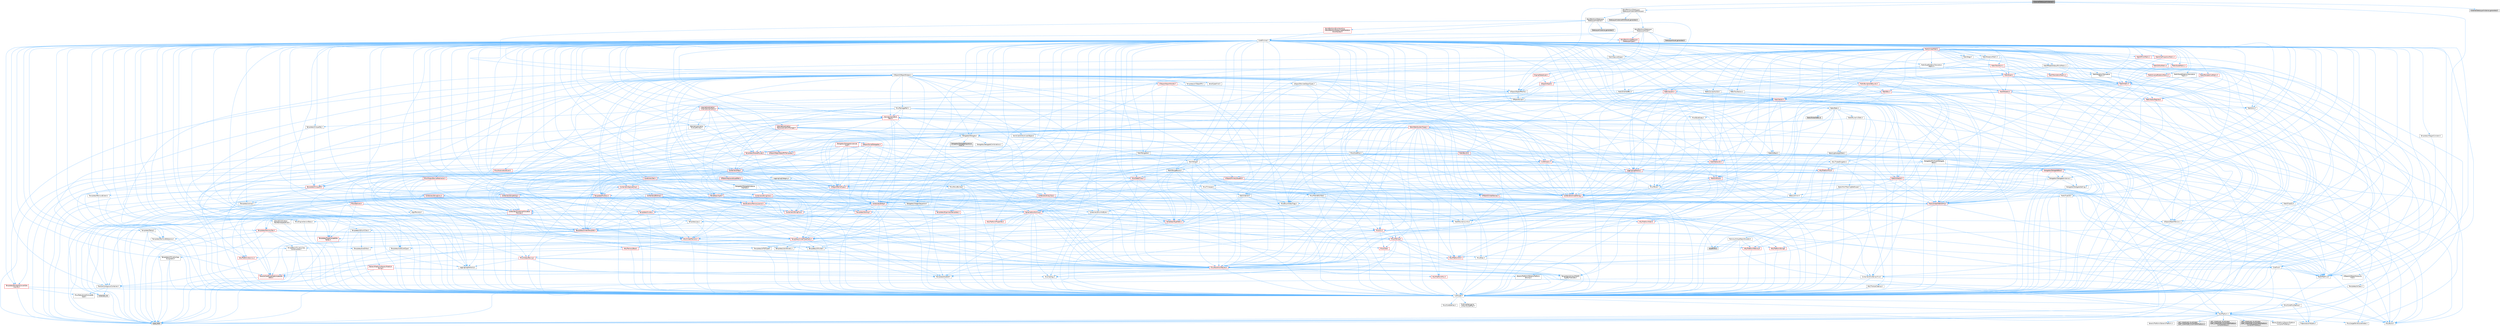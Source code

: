digraph "ExternalDataLayerInstance.h"
{
 // INTERACTIVE_SVG=YES
 // LATEX_PDF_SIZE
  bgcolor="transparent";
  edge [fontname=Helvetica,fontsize=10,labelfontname=Helvetica,labelfontsize=10];
  node [fontname=Helvetica,fontsize=10,shape=box,height=0.2,width=0.4];
  Node1 [id="Node000001",label="ExternalDataLayerInstance.h",height=0.2,width=0.4,color="gray40", fillcolor="grey60", style="filled", fontcolor="black",tooltip=" "];
  Node1 -> Node2 [id="edge1_Node000001_Node000002",color="steelblue1",style="solid",tooltip=" "];
  Node2 [id="Node000002",label="CoreFwd.h",height=0.2,width=0.4,color="grey40", fillcolor="white", style="filled",URL="$d1/d1e/CoreFwd_8h.html",tooltip=" "];
  Node2 -> Node3 [id="edge2_Node000002_Node000003",color="steelblue1",style="solid",tooltip=" "];
  Node3 [id="Node000003",label="CoreTypes.h",height=0.2,width=0.4,color="grey40", fillcolor="white", style="filled",URL="$dc/dec/CoreTypes_8h.html",tooltip=" "];
  Node3 -> Node4 [id="edge3_Node000003_Node000004",color="steelblue1",style="solid",tooltip=" "];
  Node4 [id="Node000004",label="HAL/Platform.h",height=0.2,width=0.4,color="grey40", fillcolor="white", style="filled",URL="$d9/dd0/Platform_8h.html",tooltip=" "];
  Node4 -> Node5 [id="edge4_Node000004_Node000005",color="steelblue1",style="solid",tooltip=" "];
  Node5 [id="Node000005",label="Misc/Build.h",height=0.2,width=0.4,color="grey40", fillcolor="white", style="filled",URL="$d3/dbb/Build_8h.html",tooltip=" "];
  Node4 -> Node6 [id="edge5_Node000004_Node000006",color="steelblue1",style="solid",tooltip=" "];
  Node6 [id="Node000006",label="Misc/LargeWorldCoordinates.h",height=0.2,width=0.4,color="grey40", fillcolor="white", style="filled",URL="$d2/dcb/LargeWorldCoordinates_8h.html",tooltip=" "];
  Node4 -> Node7 [id="edge6_Node000004_Node000007",color="steelblue1",style="solid",tooltip=" "];
  Node7 [id="Node000007",label="type_traits",height=0.2,width=0.4,color="grey60", fillcolor="#E0E0E0", style="filled",tooltip=" "];
  Node4 -> Node8 [id="edge7_Node000004_Node000008",color="steelblue1",style="solid",tooltip=" "];
  Node8 [id="Node000008",label="PreprocessorHelpers.h",height=0.2,width=0.4,color="grey40", fillcolor="white", style="filled",URL="$db/ddb/PreprocessorHelpers_8h.html",tooltip=" "];
  Node4 -> Node9 [id="edge8_Node000004_Node000009",color="steelblue1",style="solid",tooltip=" "];
  Node9 [id="Node000009",label="UBT_COMPILED_PLATFORM\l/UBT_COMPILED_PLATFORMPlatform\lCompilerPreSetup.h",height=0.2,width=0.4,color="grey60", fillcolor="#E0E0E0", style="filled",tooltip=" "];
  Node4 -> Node10 [id="edge9_Node000004_Node000010",color="steelblue1",style="solid",tooltip=" "];
  Node10 [id="Node000010",label="GenericPlatform/GenericPlatform\lCompilerPreSetup.h",height=0.2,width=0.4,color="grey40", fillcolor="white", style="filled",URL="$d9/dc8/GenericPlatformCompilerPreSetup_8h.html",tooltip=" "];
  Node4 -> Node11 [id="edge10_Node000004_Node000011",color="steelblue1",style="solid",tooltip=" "];
  Node11 [id="Node000011",label="GenericPlatform/GenericPlatform.h",height=0.2,width=0.4,color="grey40", fillcolor="white", style="filled",URL="$d6/d84/GenericPlatform_8h.html",tooltip=" "];
  Node4 -> Node12 [id="edge11_Node000004_Node000012",color="steelblue1",style="solid",tooltip=" "];
  Node12 [id="Node000012",label="UBT_COMPILED_PLATFORM\l/UBT_COMPILED_PLATFORMPlatform.h",height=0.2,width=0.4,color="grey60", fillcolor="#E0E0E0", style="filled",tooltip=" "];
  Node4 -> Node13 [id="edge12_Node000004_Node000013",color="steelblue1",style="solid",tooltip=" "];
  Node13 [id="Node000013",label="UBT_COMPILED_PLATFORM\l/UBT_COMPILED_PLATFORMPlatform\lCompilerSetup.h",height=0.2,width=0.4,color="grey60", fillcolor="#E0E0E0", style="filled",tooltip=" "];
  Node3 -> Node14 [id="edge13_Node000003_Node000014",color="steelblue1",style="solid",tooltip=" "];
  Node14 [id="Node000014",label="ProfilingDebugging\l/UMemoryDefines.h",height=0.2,width=0.4,color="grey40", fillcolor="white", style="filled",URL="$d2/da2/UMemoryDefines_8h.html",tooltip=" "];
  Node3 -> Node15 [id="edge14_Node000003_Node000015",color="steelblue1",style="solid",tooltip=" "];
  Node15 [id="Node000015",label="Misc/CoreMiscDefines.h",height=0.2,width=0.4,color="grey40", fillcolor="white", style="filled",URL="$da/d38/CoreMiscDefines_8h.html",tooltip=" "];
  Node15 -> Node4 [id="edge15_Node000015_Node000004",color="steelblue1",style="solid",tooltip=" "];
  Node15 -> Node8 [id="edge16_Node000015_Node000008",color="steelblue1",style="solid",tooltip=" "];
  Node3 -> Node16 [id="edge17_Node000003_Node000016",color="steelblue1",style="solid",tooltip=" "];
  Node16 [id="Node000016",label="Misc/CoreDefines.h",height=0.2,width=0.4,color="grey40", fillcolor="white", style="filled",URL="$d3/dd2/CoreDefines_8h.html",tooltip=" "];
  Node2 -> Node17 [id="edge18_Node000002_Node000017",color="steelblue1",style="solid",tooltip=" "];
  Node17 [id="Node000017",label="Containers/ContainersFwd.h",height=0.2,width=0.4,color="grey40", fillcolor="white", style="filled",URL="$d4/d0a/ContainersFwd_8h.html",tooltip=" "];
  Node17 -> Node4 [id="edge19_Node000017_Node000004",color="steelblue1",style="solid",tooltip=" "];
  Node17 -> Node3 [id="edge20_Node000017_Node000003",color="steelblue1",style="solid",tooltip=" "];
  Node17 -> Node18 [id="edge21_Node000017_Node000018",color="steelblue1",style="solid",tooltip=" "];
  Node18 [id="Node000018",label="Traits/IsContiguousContainer.h",height=0.2,width=0.4,color="grey40", fillcolor="white", style="filled",URL="$d5/d3c/IsContiguousContainer_8h.html",tooltip=" "];
  Node18 -> Node3 [id="edge22_Node000018_Node000003",color="steelblue1",style="solid",tooltip=" "];
  Node18 -> Node19 [id="edge23_Node000018_Node000019",color="steelblue1",style="solid",tooltip=" "];
  Node19 [id="Node000019",label="Misc/StaticAssertComplete\lType.h",height=0.2,width=0.4,color="grey40", fillcolor="white", style="filled",URL="$d5/d4e/StaticAssertCompleteType_8h.html",tooltip=" "];
  Node18 -> Node20 [id="edge24_Node000018_Node000020",color="steelblue1",style="solid",tooltip=" "];
  Node20 [id="Node000020",label="initializer_list",height=0.2,width=0.4,color="grey60", fillcolor="#E0E0E0", style="filled",tooltip=" "];
  Node2 -> Node21 [id="edge25_Node000002_Node000021",color="steelblue1",style="solid",tooltip=" "];
  Node21 [id="Node000021",label="Math/MathFwd.h",height=0.2,width=0.4,color="grey40", fillcolor="white", style="filled",URL="$d2/d10/MathFwd_8h.html",tooltip=" "];
  Node21 -> Node4 [id="edge26_Node000021_Node000004",color="steelblue1",style="solid",tooltip=" "];
  Node2 -> Node22 [id="edge27_Node000002_Node000022",color="steelblue1",style="solid",tooltip=" "];
  Node22 [id="Node000022",label="UObject/UObjectHierarchy\lFwd.h",height=0.2,width=0.4,color="grey40", fillcolor="white", style="filled",URL="$d3/d13/UObjectHierarchyFwd_8h.html",tooltip=" "];
  Node1 -> Node23 [id="edge28_Node000001_Node000023",color="steelblue1",style="solid",tooltip=" "];
  Node23 [id="Node000023",label="UObject/ObjectMacros.h",height=0.2,width=0.4,color="grey40", fillcolor="white", style="filled",URL="$d8/d8d/ObjectMacros_8h.html",tooltip=" "];
  Node23 -> Node24 [id="edge29_Node000023_Node000024",color="steelblue1",style="solid",tooltip=" "];
  Node24 [id="Node000024",label="Misc/EnumClassFlags.h",height=0.2,width=0.4,color="grey40", fillcolor="white", style="filled",URL="$d8/de7/EnumClassFlags_8h.html",tooltip=" "];
  Node23 -> Node25 [id="edge30_Node000023_Node000025",color="steelblue1",style="solid",tooltip=" "];
  Node25 [id="Node000025",label="UObject/Script.h",height=0.2,width=0.4,color="grey40", fillcolor="white", style="filled",URL="$de/dc6/Script_8h.html",tooltip=" "];
  Node25 -> Node26 [id="edge31_Node000025_Node000026",color="steelblue1",style="solid",tooltip=" "];
  Node26 [id="Node000026",label="Delegates/Delegate.h",height=0.2,width=0.4,color="grey40", fillcolor="white", style="filled",URL="$d4/d80/Delegate_8h.html",tooltip=" "];
  Node26 -> Node3 [id="edge32_Node000026_Node000003",color="steelblue1",style="solid",tooltip=" "];
  Node26 -> Node27 [id="edge33_Node000026_Node000027",color="steelblue1",style="solid",tooltip=" "];
  Node27 [id="Node000027",label="Misc/AssertionMacros.h",height=0.2,width=0.4,color="red", fillcolor="#FFF0F0", style="filled",URL="$d0/dfa/AssertionMacros_8h.html",tooltip=" "];
  Node27 -> Node3 [id="edge34_Node000027_Node000003",color="steelblue1",style="solid",tooltip=" "];
  Node27 -> Node4 [id="edge35_Node000027_Node000004",color="steelblue1",style="solid",tooltip=" "];
  Node27 -> Node28 [id="edge36_Node000027_Node000028",color="steelblue1",style="solid",tooltip=" "];
  Node28 [id="Node000028",label="HAL/PlatformMisc.h",height=0.2,width=0.4,color="red", fillcolor="#FFF0F0", style="filled",URL="$d0/df5/PlatformMisc_8h.html",tooltip=" "];
  Node28 -> Node3 [id="edge37_Node000028_Node000003",color="steelblue1",style="solid",tooltip=" "];
  Node27 -> Node8 [id="edge38_Node000027_Node000008",color="steelblue1",style="solid",tooltip=" "];
  Node27 -> Node56 [id="edge39_Node000027_Node000056",color="steelblue1",style="solid",tooltip=" "];
  Node56 [id="Node000056",label="Templates/EnableIf.h",height=0.2,width=0.4,color="grey40", fillcolor="white", style="filled",URL="$d7/d60/EnableIf_8h.html",tooltip=" "];
  Node56 -> Node3 [id="edge40_Node000056_Node000003",color="steelblue1",style="solid",tooltip=" "];
  Node27 -> Node57 [id="edge41_Node000027_Node000057",color="steelblue1",style="solid",tooltip=" "];
  Node57 [id="Node000057",label="Templates/IsArrayOrRefOf\lTypeByPredicate.h",height=0.2,width=0.4,color="grey40", fillcolor="white", style="filled",URL="$d6/da1/IsArrayOrRefOfTypeByPredicate_8h.html",tooltip=" "];
  Node57 -> Node3 [id="edge42_Node000057_Node000003",color="steelblue1",style="solid",tooltip=" "];
  Node27 -> Node60 [id="edge43_Node000027_Node000060",color="steelblue1",style="solid",tooltip=" "];
  Node60 [id="Node000060",label="Traits/IsCharEncodingCompatible\lWith.h",height=0.2,width=0.4,color="red", fillcolor="#FFF0F0", style="filled",URL="$df/dd1/IsCharEncodingCompatibleWith_8h.html",tooltip=" "];
  Node60 -> Node7 [id="edge44_Node000060_Node000007",color="steelblue1",style="solid",tooltip=" "];
  Node27 -> Node62 [id="edge45_Node000027_Node000062",color="steelblue1",style="solid",tooltip=" "];
  Node62 [id="Node000062",label="Misc/VarArgs.h",height=0.2,width=0.4,color="grey40", fillcolor="white", style="filled",URL="$d5/d6f/VarArgs_8h.html",tooltip=" "];
  Node62 -> Node3 [id="edge46_Node000062_Node000003",color="steelblue1",style="solid",tooltip=" "];
  Node26 -> Node70 [id="edge47_Node000026_Node000070",color="steelblue1",style="solid",tooltip=" "];
  Node70 [id="Node000070",label="UObject/NameTypes.h",height=0.2,width=0.4,color="red", fillcolor="#FFF0F0", style="filled",URL="$d6/d35/NameTypes_8h.html",tooltip=" "];
  Node70 -> Node3 [id="edge48_Node000070_Node000003",color="steelblue1",style="solid",tooltip=" "];
  Node70 -> Node27 [id="edge49_Node000070_Node000027",color="steelblue1",style="solid",tooltip=" "];
  Node70 -> Node71 [id="edge50_Node000070_Node000071",color="steelblue1",style="solid",tooltip=" "];
  Node71 [id="Node000071",label="HAL/UnrealMemory.h",height=0.2,width=0.4,color="red", fillcolor="#FFF0F0", style="filled",URL="$d9/d96/UnrealMemory_8h.html",tooltip=" "];
  Node71 -> Node3 [id="edge51_Node000071_Node000003",color="steelblue1",style="solid",tooltip=" "];
  Node71 -> Node75 [id="edge52_Node000071_Node000075",color="steelblue1",style="solid",tooltip=" "];
  Node75 [id="Node000075",label="HAL/MemoryBase.h",height=0.2,width=0.4,color="red", fillcolor="#FFF0F0", style="filled",URL="$d6/d9f/MemoryBase_8h.html",tooltip=" "];
  Node75 -> Node3 [id="edge53_Node000075_Node000003",color="steelblue1",style="solid",tooltip=" "];
  Node75 -> Node49 [id="edge54_Node000075_Node000049",color="steelblue1",style="solid",tooltip=" "];
  Node49 [id="Node000049",label="HAL/PlatformAtomics.h",height=0.2,width=0.4,color="red", fillcolor="#FFF0F0", style="filled",URL="$d3/d36/PlatformAtomics_8h.html",tooltip=" "];
  Node49 -> Node3 [id="edge55_Node000049_Node000003",color="steelblue1",style="solid",tooltip=" "];
  Node75 -> Node33 [id="edge56_Node000075_Node000033",color="steelblue1",style="solid",tooltip=" "];
  Node33 [id="Node000033",label="HAL/PlatformCrt.h",height=0.2,width=0.4,color="red", fillcolor="#FFF0F0", style="filled",URL="$d8/d75/PlatformCrt_8h.html",tooltip=" "];
  Node75 -> Node76 [id="edge57_Node000075_Node000076",color="steelblue1",style="solid",tooltip=" "];
  Node76 [id="Node000076",label="Misc/Exec.h",height=0.2,width=0.4,color="grey40", fillcolor="white", style="filled",URL="$de/ddb/Exec_8h.html",tooltip=" "];
  Node76 -> Node3 [id="edge58_Node000076_Node000003",color="steelblue1",style="solid",tooltip=" "];
  Node76 -> Node27 [id="edge59_Node000076_Node000027",color="steelblue1",style="solid",tooltip=" "];
  Node75 -> Node77 [id="edge60_Node000075_Node000077",color="steelblue1",style="solid",tooltip=" "];
  Node77 [id="Node000077",label="Misc/OutputDevice.h",height=0.2,width=0.4,color="red", fillcolor="#FFF0F0", style="filled",URL="$d7/d32/OutputDevice_8h.html",tooltip=" "];
  Node77 -> Node2 [id="edge61_Node000077_Node000002",color="steelblue1",style="solid",tooltip=" "];
  Node77 -> Node3 [id="edge62_Node000077_Node000003",color="steelblue1",style="solid",tooltip=" "];
  Node77 -> Node78 [id="edge63_Node000077_Node000078",color="steelblue1",style="solid",tooltip=" "];
  Node78 [id="Node000078",label="Logging/LogVerbosity.h",height=0.2,width=0.4,color="grey40", fillcolor="white", style="filled",URL="$d2/d8f/LogVerbosity_8h.html",tooltip=" "];
  Node78 -> Node3 [id="edge64_Node000078_Node000003",color="steelblue1",style="solid",tooltip=" "];
  Node77 -> Node62 [id="edge65_Node000077_Node000062",color="steelblue1",style="solid",tooltip=" "];
  Node77 -> Node57 [id="edge66_Node000077_Node000057",color="steelblue1",style="solid",tooltip=" "];
  Node77 -> Node60 [id="edge67_Node000077_Node000060",color="steelblue1",style="solid",tooltip=" "];
  Node71 -> Node88 [id="edge68_Node000071_Node000088",color="steelblue1",style="solid",tooltip=" "];
  Node88 [id="Node000088",label="HAL/PlatformMemory.h",height=0.2,width=0.4,color="red", fillcolor="#FFF0F0", style="filled",URL="$de/d68/PlatformMemory_8h.html",tooltip=" "];
  Node88 -> Node3 [id="edge69_Node000088_Node000003",color="steelblue1",style="solid",tooltip=" "];
  Node71 -> Node91 [id="edge70_Node000071_Node000091",color="steelblue1",style="solid",tooltip=" "];
  Node91 [id="Node000091",label="Templates/IsPointer.h",height=0.2,width=0.4,color="grey40", fillcolor="white", style="filled",URL="$d7/d05/IsPointer_8h.html",tooltip=" "];
  Node91 -> Node3 [id="edge71_Node000091_Node000003",color="steelblue1",style="solid",tooltip=" "];
  Node70 -> Node92 [id="edge72_Node000070_Node000092",color="steelblue1",style="solid",tooltip=" "];
  Node92 [id="Node000092",label="Templates/UnrealTypeTraits.h",height=0.2,width=0.4,color="red", fillcolor="#FFF0F0", style="filled",URL="$d2/d2d/UnrealTypeTraits_8h.html",tooltip=" "];
  Node92 -> Node3 [id="edge73_Node000092_Node000003",color="steelblue1",style="solid",tooltip=" "];
  Node92 -> Node91 [id="edge74_Node000092_Node000091",color="steelblue1",style="solid",tooltip=" "];
  Node92 -> Node27 [id="edge75_Node000092_Node000027",color="steelblue1",style="solid",tooltip=" "];
  Node92 -> Node84 [id="edge76_Node000092_Node000084",color="steelblue1",style="solid",tooltip=" "];
  Node84 [id="Node000084",label="Templates/AndOrNot.h",height=0.2,width=0.4,color="grey40", fillcolor="white", style="filled",URL="$db/d0a/AndOrNot_8h.html",tooltip=" "];
  Node84 -> Node3 [id="edge77_Node000084_Node000003",color="steelblue1",style="solid",tooltip=" "];
  Node92 -> Node56 [id="edge78_Node000092_Node000056",color="steelblue1",style="solid",tooltip=" "];
  Node92 -> Node93 [id="edge79_Node000092_Node000093",color="steelblue1",style="solid",tooltip=" "];
  Node93 [id="Node000093",label="Templates/IsArithmetic.h",height=0.2,width=0.4,color="grey40", fillcolor="white", style="filled",URL="$d2/d5d/IsArithmetic_8h.html",tooltip=" "];
  Node93 -> Node3 [id="edge80_Node000093_Node000003",color="steelblue1",style="solid",tooltip=" "];
  Node92 -> Node95 [id="edge81_Node000092_Node000095",color="steelblue1",style="solid",tooltip=" "];
  Node95 [id="Node000095",label="Templates/IsPODType.h",height=0.2,width=0.4,color="grey40", fillcolor="white", style="filled",URL="$d7/db1/IsPODType_8h.html",tooltip=" "];
  Node95 -> Node3 [id="edge82_Node000095_Node000003",color="steelblue1",style="solid",tooltip=" "];
  Node92 -> Node96 [id="edge83_Node000092_Node000096",color="steelblue1",style="solid",tooltip=" "];
  Node96 [id="Node000096",label="Templates/IsUECoreType.h",height=0.2,width=0.4,color="grey40", fillcolor="white", style="filled",URL="$d1/db8/IsUECoreType_8h.html",tooltip=" "];
  Node96 -> Node3 [id="edge84_Node000096_Node000003",color="steelblue1",style="solid",tooltip=" "];
  Node96 -> Node7 [id="edge85_Node000096_Node000007",color="steelblue1",style="solid",tooltip=" "];
  Node92 -> Node85 [id="edge86_Node000092_Node000085",color="steelblue1",style="solid",tooltip=" "];
  Node85 [id="Node000085",label="Templates/IsTriviallyCopy\lConstructible.h",height=0.2,width=0.4,color="grey40", fillcolor="white", style="filled",URL="$d3/d78/IsTriviallyCopyConstructible_8h.html",tooltip=" "];
  Node85 -> Node3 [id="edge87_Node000085_Node000003",color="steelblue1",style="solid",tooltip=" "];
  Node85 -> Node7 [id="edge88_Node000085_Node000007",color="steelblue1",style="solid",tooltip=" "];
  Node70 -> Node97 [id="edge89_Node000070_Node000097",color="steelblue1",style="solid",tooltip=" "];
  Node97 [id="Node000097",label="Templates/UnrealTemplate.h",height=0.2,width=0.4,color="red", fillcolor="#FFF0F0", style="filled",URL="$d4/d24/UnrealTemplate_8h.html",tooltip=" "];
  Node97 -> Node3 [id="edge90_Node000097_Node000003",color="steelblue1",style="solid",tooltip=" "];
  Node97 -> Node91 [id="edge91_Node000097_Node000091",color="steelblue1",style="solid",tooltip=" "];
  Node97 -> Node71 [id="edge92_Node000097_Node000071",color="steelblue1",style="solid",tooltip=" "];
  Node97 -> Node92 [id="edge93_Node000097_Node000092",color="steelblue1",style="solid",tooltip=" "];
  Node97 -> Node100 [id="edge94_Node000097_Node000100",color="steelblue1",style="solid",tooltip=" "];
  Node100 [id="Node000100",label="Templates/RemoveReference.h",height=0.2,width=0.4,color="grey40", fillcolor="white", style="filled",URL="$da/dbe/RemoveReference_8h.html",tooltip=" "];
  Node100 -> Node3 [id="edge95_Node000100_Node000003",color="steelblue1",style="solid",tooltip=" "];
  Node97 -> Node101 [id="edge96_Node000097_Node000101",color="steelblue1",style="solid",tooltip=" "];
  Node101 [id="Node000101",label="Templates/TypeCompatible\lBytes.h",height=0.2,width=0.4,color="red", fillcolor="#FFF0F0", style="filled",URL="$df/d0a/TypeCompatibleBytes_8h.html",tooltip=" "];
  Node101 -> Node3 [id="edge97_Node000101_Node000003",color="steelblue1",style="solid",tooltip=" "];
  Node101 -> Node7 [id="edge98_Node000101_Node000007",color="steelblue1",style="solid",tooltip=" "];
  Node97 -> Node18 [id="edge99_Node000097_Node000018",color="steelblue1",style="solid",tooltip=" "];
  Node97 -> Node7 [id="edge100_Node000097_Node000007",color="steelblue1",style="solid",tooltip=" "];
  Node70 -> Node103 [id="edge101_Node000070_Node000103",color="steelblue1",style="solid",tooltip=" "];
  Node103 [id="Node000103",label="Containers/UnrealString.h",height=0.2,width=0.4,color="red", fillcolor="#FFF0F0", style="filled",URL="$d5/dba/UnrealString_8h.html",tooltip=" "];
  Node70 -> Node110 [id="edge102_Node000070_Node000110",color="steelblue1",style="solid",tooltip=" "];
  Node110 [id="Node000110",label="Containers/StringConv.h",height=0.2,width=0.4,color="red", fillcolor="#FFF0F0", style="filled",URL="$d3/ddf/StringConv_8h.html",tooltip=" "];
  Node110 -> Node3 [id="edge103_Node000110_Node000003",color="steelblue1",style="solid",tooltip=" "];
  Node110 -> Node27 [id="edge104_Node000110_Node000027",color="steelblue1",style="solid",tooltip=" "];
  Node110 -> Node111 [id="edge105_Node000110_Node000111",color="steelblue1",style="solid",tooltip=" "];
  Node111 [id="Node000111",label="Containers/ContainerAllocation\lPolicies.h",height=0.2,width=0.4,color="red", fillcolor="#FFF0F0", style="filled",URL="$d7/dff/ContainerAllocationPolicies_8h.html",tooltip=" "];
  Node111 -> Node3 [id="edge106_Node000111_Node000003",color="steelblue1",style="solid",tooltip=" "];
  Node111 -> Node111 [id="edge107_Node000111_Node000111",color="steelblue1",style="solid",tooltip=" "];
  Node111 -> Node113 [id="edge108_Node000111_Node000113",color="steelblue1",style="solid",tooltip=" "];
  Node113 [id="Node000113",label="HAL/PlatformMath.h",height=0.2,width=0.4,color="red", fillcolor="#FFF0F0", style="filled",URL="$dc/d53/PlatformMath_8h.html",tooltip=" "];
  Node113 -> Node3 [id="edge109_Node000113_Node000003",color="steelblue1",style="solid",tooltip=" "];
  Node111 -> Node71 [id="edge110_Node000111_Node000071",color="steelblue1",style="solid",tooltip=" "];
  Node111 -> Node43 [id="edge111_Node000111_Node000043",color="steelblue1",style="solid",tooltip=" "];
  Node43 [id="Node000043",label="Math/NumericLimits.h",height=0.2,width=0.4,color="grey40", fillcolor="white", style="filled",URL="$df/d1b/NumericLimits_8h.html",tooltip=" "];
  Node43 -> Node3 [id="edge112_Node000043_Node000003",color="steelblue1",style="solid",tooltip=" "];
  Node111 -> Node27 [id="edge113_Node000111_Node000027",color="steelblue1",style="solid",tooltip=" "];
  Node111 -> Node122 [id="edge114_Node000111_Node000122",color="steelblue1",style="solid",tooltip=" "];
  Node122 [id="Node000122",label="Templates/MemoryOps.h",height=0.2,width=0.4,color="red", fillcolor="#FFF0F0", style="filled",URL="$db/dea/MemoryOps_8h.html",tooltip=" "];
  Node122 -> Node3 [id="edge115_Node000122_Node000003",color="steelblue1",style="solid",tooltip=" "];
  Node122 -> Node71 [id="edge116_Node000122_Node000071",color="steelblue1",style="solid",tooltip=" "];
  Node122 -> Node86 [id="edge117_Node000122_Node000086",color="steelblue1",style="solid",tooltip=" "];
  Node86 [id="Node000086",label="Templates/IsTriviallyCopy\lAssignable.h",height=0.2,width=0.4,color="grey40", fillcolor="white", style="filled",URL="$d2/df2/IsTriviallyCopyAssignable_8h.html",tooltip=" "];
  Node86 -> Node3 [id="edge118_Node000086_Node000003",color="steelblue1",style="solid",tooltip=" "];
  Node86 -> Node7 [id="edge119_Node000086_Node000007",color="steelblue1",style="solid",tooltip=" "];
  Node122 -> Node85 [id="edge120_Node000122_Node000085",color="steelblue1",style="solid",tooltip=" "];
  Node122 -> Node92 [id="edge121_Node000122_Node000092",color="steelblue1",style="solid",tooltip=" "];
  Node122 -> Node7 [id="edge122_Node000122_Node000007",color="steelblue1",style="solid",tooltip=" "];
  Node111 -> Node101 [id="edge123_Node000111_Node000101",color="steelblue1",style="solid",tooltip=" "];
  Node111 -> Node7 [id="edge124_Node000111_Node000007",color="steelblue1",style="solid",tooltip=" "];
  Node110 -> Node123 [id="edge125_Node000110_Node000123",color="steelblue1",style="solid",tooltip=" "];
  Node123 [id="Node000123",label="Containers/Array.h",height=0.2,width=0.4,color="red", fillcolor="#FFF0F0", style="filled",URL="$df/dd0/Array_8h.html",tooltip=" "];
  Node123 -> Node3 [id="edge126_Node000123_Node000003",color="steelblue1",style="solid",tooltip=" "];
  Node123 -> Node27 [id="edge127_Node000123_Node000027",color="steelblue1",style="solid",tooltip=" "];
  Node123 -> Node71 [id="edge128_Node000123_Node000071",color="steelblue1",style="solid",tooltip=" "];
  Node123 -> Node92 [id="edge129_Node000123_Node000092",color="steelblue1",style="solid",tooltip=" "];
  Node123 -> Node97 [id="edge130_Node000123_Node000097",color="steelblue1",style="solid",tooltip=" "];
  Node123 -> Node111 [id="edge131_Node000123_Node000111",color="steelblue1",style="solid",tooltip=" "];
  Node123 -> Node130 [id="edge132_Node000123_Node000130",color="steelblue1",style="solid",tooltip=" "];
  Node130 [id="Node000130",label="Serialization/Archive.h",height=0.2,width=0.4,color="red", fillcolor="#FFF0F0", style="filled",URL="$d7/d3b/Archive_8h.html",tooltip=" "];
  Node130 -> Node2 [id="edge133_Node000130_Node000002",color="steelblue1",style="solid",tooltip=" "];
  Node130 -> Node3 [id="edge134_Node000130_Node000003",color="steelblue1",style="solid",tooltip=" "];
  Node130 -> Node131 [id="edge135_Node000130_Node000131",color="steelblue1",style="solid",tooltip=" "];
  Node131 [id="Node000131",label="HAL/PlatformProperties.h",height=0.2,width=0.4,color="red", fillcolor="#FFF0F0", style="filled",URL="$d9/db0/PlatformProperties_8h.html",tooltip=" "];
  Node131 -> Node3 [id="edge136_Node000131_Node000003",color="steelblue1",style="solid",tooltip=" "];
  Node130 -> Node134 [id="edge137_Node000130_Node000134",color="steelblue1",style="solid",tooltip=" "];
  Node134 [id="Node000134",label="Internationalization\l/TextNamespaceFwd.h",height=0.2,width=0.4,color="grey40", fillcolor="white", style="filled",URL="$d8/d97/TextNamespaceFwd_8h.html",tooltip=" "];
  Node134 -> Node3 [id="edge138_Node000134_Node000003",color="steelblue1",style="solid",tooltip=" "];
  Node130 -> Node21 [id="edge139_Node000130_Node000021",color="steelblue1",style="solid",tooltip=" "];
  Node130 -> Node27 [id="edge140_Node000130_Node000027",color="steelblue1",style="solid",tooltip=" "];
  Node130 -> Node5 [id="edge141_Node000130_Node000005",color="steelblue1",style="solid",tooltip=" "];
  Node130 -> Node135 [id="edge142_Node000130_Node000135",color="steelblue1",style="solid",tooltip=" "];
  Node135 [id="Node000135",label="Misc/EngineVersionBase.h",height=0.2,width=0.4,color="grey40", fillcolor="white", style="filled",URL="$d5/d2b/EngineVersionBase_8h.html",tooltip=" "];
  Node135 -> Node3 [id="edge143_Node000135_Node000003",color="steelblue1",style="solid",tooltip=" "];
  Node130 -> Node62 [id="edge144_Node000130_Node000062",color="steelblue1",style="solid",tooltip=" "];
  Node130 -> Node56 [id="edge145_Node000130_Node000056",color="steelblue1",style="solid",tooltip=" "];
  Node130 -> Node57 [id="edge146_Node000130_Node000057",color="steelblue1",style="solid",tooltip=" "];
  Node130 -> Node138 [id="edge147_Node000130_Node000138",color="steelblue1",style="solid",tooltip=" "];
  Node138 [id="Node000138",label="Templates/IsEnumClass.h",height=0.2,width=0.4,color="grey40", fillcolor="white", style="filled",URL="$d7/d15/IsEnumClass_8h.html",tooltip=" "];
  Node138 -> Node3 [id="edge148_Node000138_Node000003",color="steelblue1",style="solid",tooltip=" "];
  Node138 -> Node84 [id="edge149_Node000138_Node000084",color="steelblue1",style="solid",tooltip=" "];
  Node130 -> Node97 [id="edge150_Node000130_Node000097",color="steelblue1",style="solid",tooltip=" "];
  Node130 -> Node60 [id="edge151_Node000130_Node000060",color="steelblue1",style="solid",tooltip=" "];
  Node130 -> Node139 [id="edge152_Node000130_Node000139",color="steelblue1",style="solid",tooltip=" "];
  Node139 [id="Node000139",label="UObject/ObjectVersion.h",height=0.2,width=0.4,color="grey40", fillcolor="white", style="filled",URL="$da/d63/ObjectVersion_8h.html",tooltip=" "];
  Node139 -> Node3 [id="edge153_Node000139_Node000003",color="steelblue1",style="solid",tooltip=" "];
  Node123 -> Node156 [id="edge154_Node000123_Node000156",color="steelblue1",style="solid",tooltip=" "];
  Node156 [id="Node000156",label="Templates/Invoke.h",height=0.2,width=0.4,color="red", fillcolor="#FFF0F0", style="filled",URL="$d7/deb/Invoke_8h.html",tooltip=" "];
  Node156 -> Node3 [id="edge155_Node000156_Node000003",color="steelblue1",style="solid",tooltip=" "];
  Node156 -> Node97 [id="edge156_Node000156_Node000097",color="steelblue1",style="solid",tooltip=" "];
  Node156 -> Node7 [id="edge157_Node000156_Node000007",color="steelblue1",style="solid",tooltip=" "];
  Node123 -> Node161 [id="edge158_Node000123_Node000161",color="steelblue1",style="solid",tooltip=" "];
  Node161 [id="Node000161",label="Templates/Less.h",height=0.2,width=0.4,color="grey40", fillcolor="white", style="filled",URL="$de/dc8/Less_8h.html",tooltip=" "];
  Node161 -> Node3 [id="edge159_Node000161_Node000003",color="steelblue1",style="solid",tooltip=" "];
  Node161 -> Node97 [id="edge160_Node000161_Node000097",color="steelblue1",style="solid",tooltip=" "];
  Node123 -> Node169 [id="edge161_Node000123_Node000169",color="steelblue1",style="solid",tooltip=" "];
  Node169 [id="Node000169",label="Templates/Sorting.h",height=0.2,width=0.4,color="red", fillcolor="#FFF0F0", style="filled",URL="$d3/d9e/Sorting_8h.html",tooltip=" "];
  Node169 -> Node3 [id="edge162_Node000169_Node000003",color="steelblue1",style="solid",tooltip=" "];
  Node169 -> Node113 [id="edge163_Node000169_Node000113",color="steelblue1",style="solid",tooltip=" "];
  Node169 -> Node161 [id="edge164_Node000169_Node000161",color="steelblue1",style="solid",tooltip=" "];
  Node123 -> Node173 [id="edge165_Node000123_Node000173",color="steelblue1",style="solid",tooltip=" "];
  Node173 [id="Node000173",label="Templates/AlignmentTemplates.h",height=0.2,width=0.4,color="red", fillcolor="#FFF0F0", style="filled",URL="$dd/d32/AlignmentTemplates_8h.html",tooltip=" "];
  Node173 -> Node3 [id="edge166_Node000173_Node000003",color="steelblue1",style="solid",tooltip=" "];
  Node173 -> Node91 [id="edge167_Node000173_Node000091",color="steelblue1",style="solid",tooltip=" "];
  Node123 -> Node7 [id="edge168_Node000123_Node000007",color="steelblue1",style="solid",tooltip=" "];
  Node110 -> Node147 [id="edge169_Node000110_Node000147",color="steelblue1",style="solid",tooltip=" "];
  Node147 [id="Node000147",label="Misc/CString.h",height=0.2,width=0.4,color="red", fillcolor="#FFF0F0", style="filled",URL="$d2/d49/CString_8h.html",tooltip=" "];
  Node147 -> Node3 [id="edge170_Node000147_Node000003",color="steelblue1",style="solid",tooltip=" "];
  Node147 -> Node33 [id="edge171_Node000147_Node000033",color="steelblue1",style="solid",tooltip=" "];
  Node147 -> Node73 [id="edge172_Node000147_Node000073",color="steelblue1",style="solid",tooltip=" "];
  Node73 [id="Node000073",label="HAL/PlatformString.h",height=0.2,width=0.4,color="red", fillcolor="#FFF0F0", style="filled",URL="$db/db5/PlatformString_8h.html",tooltip=" "];
  Node73 -> Node3 [id="edge173_Node000073_Node000003",color="steelblue1",style="solid",tooltip=" "];
  Node147 -> Node27 [id="edge174_Node000147_Node000027",color="steelblue1",style="solid",tooltip=" "];
  Node147 -> Node148 [id="edge175_Node000147_Node000148",color="steelblue1",style="solid",tooltip=" "];
  Node148 [id="Node000148",label="Misc/Char.h",height=0.2,width=0.4,color="red", fillcolor="#FFF0F0", style="filled",URL="$d0/d58/Char_8h.html",tooltip=" "];
  Node148 -> Node3 [id="edge176_Node000148_Node000003",color="steelblue1",style="solid",tooltip=" "];
  Node148 -> Node7 [id="edge177_Node000148_Node000007",color="steelblue1",style="solid",tooltip=" "];
  Node147 -> Node62 [id="edge178_Node000147_Node000062",color="steelblue1",style="solid",tooltip=" "];
  Node147 -> Node57 [id="edge179_Node000147_Node000057",color="steelblue1",style="solid",tooltip=" "];
  Node147 -> Node60 [id="edge180_Node000147_Node000060",color="steelblue1",style="solid",tooltip=" "];
  Node110 -> Node174 [id="edge181_Node000110_Node000174",color="steelblue1",style="solid",tooltip=" "];
  Node174 [id="Node000174",label="Templates/IsArray.h",height=0.2,width=0.4,color="grey40", fillcolor="white", style="filled",URL="$d8/d8d/IsArray_8h.html",tooltip=" "];
  Node174 -> Node3 [id="edge182_Node000174_Node000003",color="steelblue1",style="solid",tooltip=" "];
  Node110 -> Node97 [id="edge183_Node000110_Node000097",color="steelblue1",style="solid",tooltip=" "];
  Node110 -> Node92 [id="edge184_Node000110_Node000092",color="steelblue1",style="solid",tooltip=" "];
  Node110 -> Node60 [id="edge185_Node000110_Node000060",color="steelblue1",style="solid",tooltip=" "];
  Node110 -> Node18 [id="edge186_Node000110_Node000018",color="steelblue1",style="solid",tooltip=" "];
  Node110 -> Node7 [id="edge187_Node000110_Node000007",color="steelblue1",style="solid",tooltip=" "];
  Node70 -> Node30 [id="edge188_Node000070_Node000030",color="steelblue1",style="solid",tooltip=" "];
  Node30 [id="Node000030",label="Containers/StringFwd.h",height=0.2,width=0.4,color="red", fillcolor="#FFF0F0", style="filled",URL="$df/d37/StringFwd_8h.html",tooltip=" "];
  Node30 -> Node3 [id="edge189_Node000030_Node000003",color="steelblue1",style="solid",tooltip=" "];
  Node30 -> Node18 [id="edge190_Node000030_Node000018",color="steelblue1",style="solid",tooltip=" "];
  Node70 -> Node175 [id="edge191_Node000070_Node000175",color="steelblue1",style="solid",tooltip=" "];
  Node175 [id="Node000175",label="UObject/UnrealNames.h",height=0.2,width=0.4,color="red", fillcolor="#FFF0F0", style="filled",URL="$d8/db1/UnrealNames_8h.html",tooltip=" "];
  Node175 -> Node3 [id="edge192_Node000175_Node000003",color="steelblue1",style="solid",tooltip=" "];
  Node70 -> Node141 [id="edge193_Node000070_Node000141",color="steelblue1",style="solid",tooltip=" "];
  Node141 [id="Node000141",label="Serialization/MemoryLayout.h",height=0.2,width=0.4,color="red", fillcolor="#FFF0F0", style="filled",URL="$d7/d66/MemoryLayout_8h.html",tooltip=" "];
  Node141 -> Node144 [id="edge194_Node000141_Node000144",color="steelblue1",style="solid",tooltip=" "];
  Node144 [id="Node000144",label="Containers/EnumAsByte.h",height=0.2,width=0.4,color="grey40", fillcolor="white", style="filled",URL="$d6/d9a/EnumAsByte_8h.html",tooltip=" "];
  Node144 -> Node3 [id="edge195_Node000144_Node000003",color="steelblue1",style="solid",tooltip=" "];
  Node144 -> Node95 [id="edge196_Node000144_Node000095",color="steelblue1",style="solid",tooltip=" "];
  Node144 -> Node145 [id="edge197_Node000144_Node000145",color="steelblue1",style="solid",tooltip=" "];
  Node145 [id="Node000145",label="Templates/TypeHash.h",height=0.2,width=0.4,color="red", fillcolor="#FFF0F0", style="filled",URL="$d1/d62/TypeHash_8h.html",tooltip=" "];
  Node145 -> Node3 [id="edge198_Node000145_Node000003",color="steelblue1",style="solid",tooltip=" "];
  Node145 -> Node146 [id="edge199_Node000145_Node000146",color="steelblue1",style="solid",tooltip=" "];
  Node146 [id="Node000146",label="Misc/Crc.h",height=0.2,width=0.4,color="red", fillcolor="#FFF0F0", style="filled",URL="$d4/dd2/Crc_8h.html",tooltip=" "];
  Node146 -> Node3 [id="edge200_Node000146_Node000003",color="steelblue1",style="solid",tooltip=" "];
  Node146 -> Node73 [id="edge201_Node000146_Node000073",color="steelblue1",style="solid",tooltip=" "];
  Node146 -> Node27 [id="edge202_Node000146_Node000027",color="steelblue1",style="solid",tooltip=" "];
  Node146 -> Node147 [id="edge203_Node000146_Node000147",color="steelblue1",style="solid",tooltip=" "];
  Node146 -> Node148 [id="edge204_Node000146_Node000148",color="steelblue1",style="solid",tooltip=" "];
  Node146 -> Node92 [id="edge205_Node000146_Node000092",color="steelblue1",style="solid",tooltip=" "];
  Node145 -> Node7 [id="edge206_Node000145_Node000007",color="steelblue1",style="solid",tooltip=" "];
  Node141 -> Node30 [id="edge207_Node000141_Node000030",color="steelblue1",style="solid",tooltip=" "];
  Node141 -> Node71 [id="edge208_Node000141_Node000071",color="steelblue1",style="solid",tooltip=" "];
  Node141 -> Node56 [id="edge209_Node000141_Node000056",color="steelblue1",style="solid",tooltip=" "];
  Node141 -> Node97 [id="edge210_Node000141_Node000097",color="steelblue1",style="solid",tooltip=" "];
  Node26 -> Node183 [id="edge211_Node000026_Node000183",color="steelblue1",style="solid",tooltip=" "];
  Node183 [id="Node000183",label="Templates/SharedPointer.h",height=0.2,width=0.4,color="red", fillcolor="#FFF0F0", style="filled",URL="$d2/d17/SharedPointer_8h.html",tooltip=" "];
  Node183 -> Node3 [id="edge212_Node000183_Node000003",color="steelblue1",style="solid",tooltip=" "];
  Node183 -> Node184 [id="edge213_Node000183_Node000184",color="steelblue1",style="solid",tooltip=" "];
  Node184 [id="Node000184",label="Templates/PointerIsConvertible\lFromTo.h",height=0.2,width=0.4,color="red", fillcolor="#FFF0F0", style="filled",URL="$d6/d65/PointerIsConvertibleFromTo_8h.html",tooltip=" "];
  Node184 -> Node3 [id="edge214_Node000184_Node000003",color="steelblue1",style="solid",tooltip=" "];
  Node184 -> Node19 [id="edge215_Node000184_Node000019",color="steelblue1",style="solid",tooltip=" "];
  Node184 -> Node7 [id="edge216_Node000184_Node000007",color="steelblue1",style="solid",tooltip=" "];
  Node183 -> Node27 [id="edge217_Node000183_Node000027",color="steelblue1",style="solid",tooltip=" "];
  Node183 -> Node71 [id="edge218_Node000183_Node000071",color="steelblue1",style="solid",tooltip=" "];
  Node183 -> Node123 [id="edge219_Node000183_Node000123",color="steelblue1",style="solid",tooltip=" "];
  Node183 -> Node185 [id="edge220_Node000183_Node000185",color="steelblue1",style="solid",tooltip=" "];
  Node185 [id="Node000185",label="Containers/Map.h",height=0.2,width=0.4,color="red", fillcolor="#FFF0F0", style="filled",URL="$df/d79/Map_8h.html",tooltip=" "];
  Node185 -> Node3 [id="edge221_Node000185_Node000003",color="steelblue1",style="solid",tooltip=" "];
  Node185 -> Node186 [id="edge222_Node000185_Node000186",color="steelblue1",style="solid",tooltip=" "];
  Node186 [id="Node000186",label="Algo/Reverse.h",height=0.2,width=0.4,color="grey40", fillcolor="white", style="filled",URL="$d5/d93/Reverse_8h.html",tooltip=" "];
  Node186 -> Node3 [id="edge223_Node000186_Node000003",color="steelblue1",style="solid",tooltip=" "];
  Node186 -> Node97 [id="edge224_Node000186_Node000097",color="steelblue1",style="solid",tooltip=" "];
  Node185 -> Node187 [id="edge225_Node000185_Node000187",color="steelblue1",style="solid",tooltip=" "];
  Node187 [id="Node000187",label="Containers/Set.h",height=0.2,width=0.4,color="red", fillcolor="#FFF0F0", style="filled",URL="$d4/d45/Set_8h.html",tooltip=" "];
  Node187 -> Node111 [id="edge226_Node000187_Node000111",color="steelblue1",style="solid",tooltip=" "];
  Node187 -> Node189 [id="edge227_Node000187_Node000189",color="steelblue1",style="solid",tooltip=" "];
  Node189 [id="Node000189",label="Containers/SparseArray.h",height=0.2,width=0.4,color="red", fillcolor="#FFF0F0", style="filled",URL="$d5/dbf/SparseArray_8h.html",tooltip=" "];
  Node189 -> Node3 [id="edge228_Node000189_Node000003",color="steelblue1",style="solid",tooltip=" "];
  Node189 -> Node27 [id="edge229_Node000189_Node000027",color="steelblue1",style="solid",tooltip=" "];
  Node189 -> Node71 [id="edge230_Node000189_Node000071",color="steelblue1",style="solid",tooltip=" "];
  Node189 -> Node92 [id="edge231_Node000189_Node000092",color="steelblue1",style="solid",tooltip=" "];
  Node189 -> Node97 [id="edge232_Node000189_Node000097",color="steelblue1",style="solid",tooltip=" "];
  Node189 -> Node111 [id="edge233_Node000189_Node000111",color="steelblue1",style="solid",tooltip=" "];
  Node189 -> Node161 [id="edge234_Node000189_Node000161",color="steelblue1",style="solid",tooltip=" "];
  Node189 -> Node123 [id="edge235_Node000189_Node000123",color="steelblue1",style="solid",tooltip=" "];
  Node189 -> Node172 [id="edge236_Node000189_Node000172",color="steelblue1",style="solid",tooltip=" "];
  Node172 [id="Node000172",label="Math/UnrealMathUtility.h",height=0.2,width=0.4,color="red", fillcolor="#FFF0F0", style="filled",URL="$db/db8/UnrealMathUtility_8h.html",tooltip=" "];
  Node172 -> Node3 [id="edge237_Node000172_Node000003",color="steelblue1",style="solid",tooltip=" "];
  Node172 -> Node27 [id="edge238_Node000172_Node000027",color="steelblue1",style="solid",tooltip=" "];
  Node172 -> Node113 [id="edge239_Node000172_Node000113",color="steelblue1",style="solid",tooltip=" "];
  Node172 -> Node21 [id="edge240_Node000172_Node000021",color="steelblue1",style="solid",tooltip=" "];
  Node189 -> Node190 [id="edge241_Node000189_Node000190",color="steelblue1",style="solid",tooltip=" "];
  Node190 [id="Node000190",label="Containers/ScriptArray.h",height=0.2,width=0.4,color="red", fillcolor="#FFF0F0", style="filled",URL="$dc/daf/ScriptArray_8h.html",tooltip=" "];
  Node190 -> Node3 [id="edge242_Node000190_Node000003",color="steelblue1",style="solid",tooltip=" "];
  Node190 -> Node27 [id="edge243_Node000190_Node000027",color="steelblue1",style="solid",tooltip=" "];
  Node190 -> Node71 [id="edge244_Node000190_Node000071",color="steelblue1",style="solid",tooltip=" "];
  Node190 -> Node111 [id="edge245_Node000190_Node000111",color="steelblue1",style="solid",tooltip=" "];
  Node190 -> Node123 [id="edge246_Node000190_Node000123",color="steelblue1",style="solid",tooltip=" "];
  Node190 -> Node20 [id="edge247_Node000190_Node000020",color="steelblue1",style="solid",tooltip=" "];
  Node189 -> Node191 [id="edge248_Node000189_Node000191",color="steelblue1",style="solid",tooltip=" "];
  Node191 [id="Node000191",label="Containers/BitArray.h",height=0.2,width=0.4,color="red", fillcolor="#FFF0F0", style="filled",URL="$d1/de4/BitArray_8h.html",tooltip=" "];
  Node191 -> Node111 [id="edge249_Node000191_Node000111",color="steelblue1",style="solid",tooltip=" "];
  Node191 -> Node3 [id="edge250_Node000191_Node000003",color="steelblue1",style="solid",tooltip=" "];
  Node191 -> Node49 [id="edge251_Node000191_Node000049",color="steelblue1",style="solid",tooltip=" "];
  Node191 -> Node71 [id="edge252_Node000191_Node000071",color="steelblue1",style="solid",tooltip=" "];
  Node191 -> Node172 [id="edge253_Node000191_Node000172",color="steelblue1",style="solid",tooltip=" "];
  Node191 -> Node27 [id="edge254_Node000191_Node000027",color="steelblue1",style="solid",tooltip=" "];
  Node191 -> Node24 [id="edge255_Node000191_Node000024",color="steelblue1",style="solid",tooltip=" "];
  Node191 -> Node130 [id="edge256_Node000191_Node000130",color="steelblue1",style="solid",tooltip=" "];
  Node191 -> Node141 [id="edge257_Node000191_Node000141",color="steelblue1",style="solid",tooltip=" "];
  Node191 -> Node56 [id="edge258_Node000191_Node000056",color="steelblue1",style="solid",tooltip=" "];
  Node191 -> Node156 [id="edge259_Node000191_Node000156",color="steelblue1",style="solid",tooltip=" "];
  Node191 -> Node97 [id="edge260_Node000191_Node000097",color="steelblue1",style="solid",tooltip=" "];
  Node191 -> Node92 [id="edge261_Node000191_Node000092",color="steelblue1",style="solid",tooltip=" "];
  Node189 -> Node103 [id="edge262_Node000189_Node000103",color="steelblue1",style="solid",tooltip=" "];
  Node187 -> Node17 [id="edge263_Node000187_Node000017",color="steelblue1",style="solid",tooltip=" "];
  Node187 -> Node172 [id="edge264_Node000187_Node000172",color="steelblue1",style="solid",tooltip=" "];
  Node187 -> Node27 [id="edge265_Node000187_Node000027",color="steelblue1",style="solid",tooltip=" "];
  Node187 -> Node207 [id="edge266_Node000187_Node000207",color="steelblue1",style="solid",tooltip=" "];
  Node207 [id="Node000207",label="Misc/StructBuilder.h",height=0.2,width=0.4,color="grey40", fillcolor="white", style="filled",URL="$d9/db3/StructBuilder_8h.html",tooltip=" "];
  Node207 -> Node3 [id="edge267_Node000207_Node000003",color="steelblue1",style="solid",tooltip=" "];
  Node207 -> Node172 [id="edge268_Node000207_Node000172",color="steelblue1",style="solid",tooltip=" "];
  Node207 -> Node173 [id="edge269_Node000207_Node000173",color="steelblue1",style="solid",tooltip=" "];
  Node187 -> Node208 [id="edge270_Node000187_Node000208",color="steelblue1",style="solid",tooltip=" "];
  Node208 [id="Node000208",label="Templates/Function.h",height=0.2,width=0.4,color="red", fillcolor="#FFF0F0", style="filled",URL="$df/df5/Function_8h.html",tooltip=" "];
  Node208 -> Node3 [id="edge271_Node000208_Node000003",color="steelblue1",style="solid",tooltip=" "];
  Node208 -> Node27 [id="edge272_Node000208_Node000027",color="steelblue1",style="solid",tooltip=" "];
  Node208 -> Node71 [id="edge273_Node000208_Node000071",color="steelblue1",style="solid",tooltip=" "];
  Node208 -> Node92 [id="edge274_Node000208_Node000092",color="steelblue1",style="solid",tooltip=" "];
  Node208 -> Node156 [id="edge275_Node000208_Node000156",color="steelblue1",style="solid",tooltip=" "];
  Node208 -> Node97 [id="edge276_Node000208_Node000097",color="steelblue1",style="solid",tooltip=" "];
  Node208 -> Node172 [id="edge277_Node000208_Node000172",color="steelblue1",style="solid",tooltip=" "];
  Node208 -> Node7 [id="edge278_Node000208_Node000007",color="steelblue1",style="solid",tooltip=" "];
  Node187 -> Node169 [id="edge279_Node000187_Node000169",color="steelblue1",style="solid",tooltip=" "];
  Node187 -> Node145 [id="edge280_Node000187_Node000145",color="steelblue1",style="solid",tooltip=" "];
  Node187 -> Node97 [id="edge281_Node000187_Node000097",color="steelblue1",style="solid",tooltip=" "];
  Node187 -> Node20 [id="edge282_Node000187_Node000020",color="steelblue1",style="solid",tooltip=" "];
  Node187 -> Node7 [id="edge283_Node000187_Node000007",color="steelblue1",style="solid",tooltip=" "];
  Node185 -> Node103 [id="edge284_Node000185_Node000103",color="steelblue1",style="solid",tooltip=" "];
  Node185 -> Node27 [id="edge285_Node000185_Node000027",color="steelblue1",style="solid",tooltip=" "];
  Node185 -> Node207 [id="edge286_Node000185_Node000207",color="steelblue1",style="solid",tooltip=" "];
  Node185 -> Node208 [id="edge287_Node000185_Node000208",color="steelblue1",style="solid",tooltip=" "];
  Node185 -> Node169 [id="edge288_Node000185_Node000169",color="steelblue1",style="solid",tooltip=" "];
  Node185 -> Node211 [id="edge289_Node000185_Node000211",color="steelblue1",style="solid",tooltip=" "];
  Node211 [id="Node000211",label="Templates/Tuple.h",height=0.2,width=0.4,color="red", fillcolor="#FFF0F0", style="filled",URL="$d2/d4f/Tuple_8h.html",tooltip=" "];
  Node211 -> Node3 [id="edge290_Node000211_Node000003",color="steelblue1",style="solid",tooltip=" "];
  Node211 -> Node97 [id="edge291_Node000211_Node000097",color="steelblue1",style="solid",tooltip=" "];
  Node211 -> Node212 [id="edge292_Node000211_Node000212",color="steelblue1",style="solid",tooltip=" "];
  Node212 [id="Node000212",label="Delegates/IntegerSequence.h",height=0.2,width=0.4,color="grey40", fillcolor="white", style="filled",URL="$d2/dcc/IntegerSequence_8h.html",tooltip=" "];
  Node212 -> Node3 [id="edge293_Node000212_Node000003",color="steelblue1",style="solid",tooltip=" "];
  Node211 -> Node156 [id="edge294_Node000211_Node000156",color="steelblue1",style="solid",tooltip=" "];
  Node211 -> Node141 [id="edge295_Node000211_Node000141",color="steelblue1",style="solid",tooltip=" "];
  Node211 -> Node145 [id="edge296_Node000211_Node000145",color="steelblue1",style="solid",tooltip=" "];
  Node211 -> Node7 [id="edge297_Node000211_Node000007",color="steelblue1",style="solid",tooltip=" "];
  Node185 -> Node97 [id="edge298_Node000185_Node000097",color="steelblue1",style="solid",tooltip=" "];
  Node185 -> Node92 [id="edge299_Node000185_Node000092",color="steelblue1",style="solid",tooltip=" "];
  Node185 -> Node7 [id="edge300_Node000185_Node000007",color="steelblue1",style="solid",tooltip=" "];
  Node183 -> Node214 [id="edge301_Node000183_Node000214",color="steelblue1",style="solid",tooltip=" "];
  Node214 [id="Node000214",label="CoreGlobals.h",height=0.2,width=0.4,color="red", fillcolor="#FFF0F0", style="filled",URL="$d5/d8c/CoreGlobals_8h.html",tooltip=" "];
  Node214 -> Node103 [id="edge302_Node000214_Node000103",color="steelblue1",style="solid",tooltip=" "];
  Node214 -> Node3 [id="edge303_Node000214_Node000003",color="steelblue1",style="solid",tooltip=" "];
  Node214 -> Node215 [id="edge304_Node000214_Node000215",color="steelblue1",style="solid",tooltip=" "];
  Node215 [id="Node000215",label="HAL/PlatformTLS.h",height=0.2,width=0.4,color="red", fillcolor="#FFF0F0", style="filled",URL="$d0/def/PlatformTLS_8h.html",tooltip=" "];
  Node215 -> Node3 [id="edge305_Node000215_Node000003",color="steelblue1",style="solid",tooltip=" "];
  Node214 -> Node218 [id="edge306_Node000214_Node000218",color="steelblue1",style="solid",tooltip=" "];
  Node218 [id="Node000218",label="Logging/LogMacros.h",height=0.2,width=0.4,color="red", fillcolor="#FFF0F0", style="filled",URL="$d0/d16/LogMacros_8h.html",tooltip=" "];
  Node218 -> Node103 [id="edge307_Node000218_Node000103",color="steelblue1",style="solid",tooltip=" "];
  Node218 -> Node3 [id="edge308_Node000218_Node000003",color="steelblue1",style="solid",tooltip=" "];
  Node218 -> Node8 [id="edge309_Node000218_Node000008",color="steelblue1",style="solid",tooltip=" "];
  Node218 -> Node219 [id="edge310_Node000218_Node000219",color="steelblue1",style="solid",tooltip=" "];
  Node219 [id="Node000219",label="Logging/LogCategory.h",height=0.2,width=0.4,color="grey40", fillcolor="white", style="filled",URL="$d9/d36/LogCategory_8h.html",tooltip=" "];
  Node219 -> Node3 [id="edge311_Node000219_Node000003",color="steelblue1",style="solid",tooltip=" "];
  Node219 -> Node78 [id="edge312_Node000219_Node000078",color="steelblue1",style="solid",tooltip=" "];
  Node219 -> Node70 [id="edge313_Node000219_Node000070",color="steelblue1",style="solid",tooltip=" "];
  Node218 -> Node78 [id="edge314_Node000218_Node000078",color="steelblue1",style="solid",tooltip=" "];
  Node218 -> Node27 [id="edge315_Node000218_Node000027",color="steelblue1",style="solid",tooltip=" "];
  Node218 -> Node5 [id="edge316_Node000218_Node000005",color="steelblue1",style="solid",tooltip=" "];
  Node218 -> Node62 [id="edge317_Node000218_Node000062",color="steelblue1",style="solid",tooltip=" "];
  Node218 -> Node56 [id="edge318_Node000218_Node000056",color="steelblue1",style="solid",tooltip=" "];
  Node218 -> Node57 [id="edge319_Node000218_Node000057",color="steelblue1",style="solid",tooltip=" "];
  Node218 -> Node60 [id="edge320_Node000218_Node000060",color="steelblue1",style="solid",tooltip=" "];
  Node218 -> Node7 [id="edge321_Node000218_Node000007",color="steelblue1",style="solid",tooltip=" "];
  Node214 -> Node5 [id="edge322_Node000214_Node000005",color="steelblue1",style="solid",tooltip=" "];
  Node214 -> Node24 [id="edge323_Node000214_Node000024",color="steelblue1",style="solid",tooltip=" "];
  Node214 -> Node77 [id="edge324_Node000214_Node000077",color="steelblue1",style="solid",tooltip=" "];
  Node214 -> Node70 [id="edge325_Node000214_Node000070",color="steelblue1",style="solid",tooltip=" "];
  Node26 -> Node226 [id="edge326_Node000026_Node000226",color="steelblue1",style="solid",tooltip=" "];
  Node226 [id="Node000226",label="UObject/WeakObjectPtrTemplates.h",height=0.2,width=0.4,color="red", fillcolor="#FFF0F0", style="filled",URL="$d8/d3b/WeakObjectPtrTemplates_8h.html",tooltip=" "];
  Node226 -> Node3 [id="edge327_Node000226_Node000003",color="steelblue1",style="solid",tooltip=" "];
  Node226 -> Node185 [id="edge328_Node000226_Node000185",color="steelblue1",style="solid",tooltip=" "];
  Node226 -> Node7 [id="edge329_Node000226_Node000007",color="steelblue1",style="solid",tooltip=" "];
  Node26 -> Node229 [id="edge330_Node000026_Node000229",color="steelblue1",style="solid",tooltip=" "];
  Node229 [id="Node000229",label="Delegates/MulticastDelegate\lBase.h",height=0.2,width=0.4,color="grey40", fillcolor="white", style="filled",URL="$db/d16/MulticastDelegateBase_8h.html",tooltip=" "];
  Node229 -> Node224 [id="edge331_Node000229_Node000224",color="steelblue1",style="solid",tooltip=" "];
  Node224 [id="Node000224",label="AutoRTFM.h",height=0.2,width=0.4,color="grey60", fillcolor="#E0E0E0", style="filled",tooltip=" "];
  Node229 -> Node3 [id="edge332_Node000229_Node000003",color="steelblue1",style="solid",tooltip=" "];
  Node229 -> Node111 [id="edge333_Node000229_Node000111",color="steelblue1",style="solid",tooltip=" "];
  Node229 -> Node123 [id="edge334_Node000229_Node000123",color="steelblue1",style="solid",tooltip=" "];
  Node229 -> Node172 [id="edge335_Node000229_Node000172",color="steelblue1",style="solid",tooltip=" "];
  Node229 -> Node230 [id="edge336_Node000229_Node000230",color="steelblue1",style="solid",tooltip=" "];
  Node230 [id="Node000230",label="Delegates/IDelegateInstance.h",height=0.2,width=0.4,color="grey40", fillcolor="white", style="filled",URL="$d2/d10/IDelegateInstance_8h.html",tooltip=" "];
  Node230 -> Node3 [id="edge337_Node000230_Node000003",color="steelblue1",style="solid",tooltip=" "];
  Node230 -> Node145 [id="edge338_Node000230_Node000145",color="steelblue1",style="solid",tooltip=" "];
  Node230 -> Node70 [id="edge339_Node000230_Node000070",color="steelblue1",style="solid",tooltip=" "];
  Node230 -> Node231 [id="edge340_Node000230_Node000231",color="steelblue1",style="solid",tooltip=" "];
  Node231 [id="Node000231",label="Delegates/DelegateSettings.h",height=0.2,width=0.4,color="grey40", fillcolor="white", style="filled",URL="$d0/d97/DelegateSettings_8h.html",tooltip=" "];
  Node231 -> Node3 [id="edge341_Node000231_Node000003",color="steelblue1",style="solid",tooltip=" "];
  Node229 -> Node232 [id="edge342_Node000229_Node000232",color="steelblue1",style="solid",tooltip=" "];
  Node232 [id="Node000232",label="Delegates/DelegateBase.h",height=0.2,width=0.4,color="red", fillcolor="#FFF0F0", style="filled",URL="$da/d67/DelegateBase_8h.html",tooltip=" "];
  Node232 -> Node3 [id="edge343_Node000232_Node000003",color="steelblue1",style="solid",tooltip=" "];
  Node232 -> Node111 [id="edge344_Node000232_Node000111",color="steelblue1",style="solid",tooltip=" "];
  Node232 -> Node172 [id="edge345_Node000232_Node000172",color="steelblue1",style="solid",tooltip=" "];
  Node232 -> Node70 [id="edge346_Node000232_Node000070",color="steelblue1",style="solid",tooltip=" "];
  Node232 -> Node231 [id="edge347_Node000232_Node000231",color="steelblue1",style="solid",tooltip=" "];
  Node232 -> Node230 [id="edge348_Node000232_Node000230",color="steelblue1",style="solid",tooltip=" "];
  Node26 -> Node212 [id="edge349_Node000026_Node000212",color="steelblue1",style="solid",tooltip=" "];
  Node26 -> Node224 [id="edge350_Node000026_Node000224",color="steelblue1",style="solid",tooltip=" "];
  Node26 -> Node240 [id="edge351_Node000026_Node000240",color="steelblue1",style="solid",tooltip=" "];
  Node240 [id="Node000240",label="Delegates/DelegateInstance\lInterface.h",height=0.2,width=0.4,color="grey40", fillcolor="white", style="filled",URL="$de/d82/DelegateInstanceInterface_8h.html",tooltip=" "];
  Node240 -> Node27 [id="edge352_Node000240_Node000027",color="steelblue1",style="solid",tooltip=" "];
  Node240 -> Node101 [id="edge353_Node000240_Node000101",color="steelblue1",style="solid",tooltip=" "];
  Node240 -> Node211 [id="edge354_Node000240_Node000211",color="steelblue1",style="solid",tooltip=" "];
  Node26 -> Node241 [id="edge355_Node000026_Node000241",color="steelblue1",style="solid",tooltip=" "];
  Node241 [id="Node000241",label="Delegates/DelegateInstances\lImpl.h",height=0.2,width=0.4,color="red", fillcolor="#FFF0F0", style="filled",URL="$d5/dc6/DelegateInstancesImpl_8h.html",tooltip=" "];
  Node241 -> Node3 [id="edge356_Node000241_Node000003",color="steelblue1",style="solid",tooltip=" "];
  Node241 -> Node240 [id="edge357_Node000241_Node000240",color="steelblue1",style="solid",tooltip=" "];
  Node241 -> Node230 [id="edge358_Node000241_Node000230",color="steelblue1",style="solid",tooltip=" "];
  Node241 -> Node232 [id="edge359_Node000241_Node000232",color="steelblue1",style="solid",tooltip=" "];
  Node241 -> Node27 [id="edge360_Node000241_Node000027",color="steelblue1",style="solid",tooltip=" "];
  Node241 -> Node100 [id="edge361_Node000241_Node000100",color="steelblue1",style="solid",tooltip=" "];
  Node241 -> Node183 [id="edge362_Node000241_Node000183",color="steelblue1",style="solid",tooltip=" "];
  Node241 -> Node211 [id="edge363_Node000241_Node000211",color="steelblue1",style="solid",tooltip=" "];
  Node241 -> Node92 [id="edge364_Node000241_Node000092",color="steelblue1",style="solid",tooltip=" "];
  Node241 -> Node70 [id="edge365_Node000241_Node000070",color="steelblue1",style="solid",tooltip=" "];
  Node241 -> Node226 [id="edge366_Node000241_Node000226",color="steelblue1",style="solid",tooltip=" "];
  Node26 -> Node242 [id="edge367_Node000026_Node000242",color="steelblue1",style="solid",tooltip=" "];
  Node242 [id="Node000242",label="Delegates/DelegateSignature\lImpl.inl",height=0.2,width=0.4,color="grey60", fillcolor="#E0E0E0", style="filled",tooltip=" "];
  Node26 -> Node243 [id="edge368_Node000026_Node000243",color="steelblue1",style="solid",tooltip=" "];
  Node243 [id="Node000243",label="Delegates/DelegateCombinations.h",height=0.2,width=0.4,color="grey40", fillcolor="white", style="filled",URL="$d3/d23/DelegateCombinations_8h.html",tooltip=" "];
  Node25 -> Node244 [id="edge369_Node000025_Node000244",color="steelblue1",style="solid",tooltip=" "];
  Node244 [id="Node000244",label="HAL/ThreadSingleton.h",height=0.2,width=0.4,color="grey40", fillcolor="white", style="filled",URL="$d0/dd5/ThreadSingleton_8h.html",tooltip=" "];
  Node244 -> Node3 [id="edge370_Node000244_Node000003",color="steelblue1",style="solid",tooltip=" "];
  Node244 -> Node208 [id="edge371_Node000244_Node000208",color="steelblue1",style="solid",tooltip=" "];
  Node244 -> Node215 [id="edge372_Node000244_Node000215",color="steelblue1",style="solid",tooltip=" "];
  Node244 -> Node245 [id="edge373_Node000244_Node000245",color="steelblue1",style="solid",tooltip=" "];
  Node245 [id="Node000245",label="HAL/TlsAutoCleanup.h",height=0.2,width=0.4,color="grey40", fillcolor="white", style="filled",URL="$db/d12/TlsAutoCleanup_8h.html",tooltip=" "];
  Node245 -> Node3 [id="edge374_Node000245_Node000003",color="steelblue1",style="solid",tooltip=" "];
  Node25 -> Node246 [id="edge375_Node000025_Node000246",color="steelblue1",style="solid",tooltip=" "];
  Node246 [id="Node000246",label="Stats/Stats.h",height=0.2,width=0.4,color="grey40", fillcolor="white", style="filled",URL="$dc/d09/Stats_8h.html",tooltip=" "];
  Node246 -> Node214 [id="edge376_Node000246_Node000214",color="steelblue1",style="solid",tooltip=" "];
  Node246 -> Node3 [id="edge377_Node000246_Node000003",color="steelblue1",style="solid",tooltip=" "];
  Node246 -> Node247 [id="edge378_Node000246_Node000247",color="steelblue1",style="solid",tooltip=" "];
  Node247 [id="Node000247",label="StatsCommon.h",height=0.2,width=0.4,color="grey40", fillcolor="white", style="filled",URL="$df/d16/StatsCommon_8h.html",tooltip=" "];
  Node247 -> Node3 [id="edge379_Node000247_Node000003",color="steelblue1",style="solid",tooltip=" "];
  Node247 -> Node5 [id="edge380_Node000247_Node000005",color="steelblue1",style="solid",tooltip=" "];
  Node247 -> Node24 [id="edge381_Node000247_Node000024",color="steelblue1",style="solid",tooltip=" "];
  Node246 -> Node248 [id="edge382_Node000246_Node000248",color="steelblue1",style="solid",tooltip=" "];
  Node248 [id="Node000248",label="Stats/DynamicStats.h",height=0.2,width=0.4,color="grey40", fillcolor="white", style="filled",URL="$dc/d24/DynamicStats_8h.html",tooltip=" "];
  Node248 -> Node5 [id="edge383_Node000248_Node000005",color="steelblue1",style="solid",tooltip=" "];
  Node248 -> Node249 [id="edge384_Node000248_Node000249",color="steelblue1",style="solid",tooltip=" "];
  Node249 [id="Node000249",label="Stats/LightweightStats.h",height=0.2,width=0.4,color="grey40", fillcolor="white", style="filled",URL="$d5/d66/LightweightStats_8h.html",tooltip=" "];
  Node249 -> Node3 [id="edge385_Node000249_Node000003",color="steelblue1",style="solid",tooltip=" "];
  Node249 -> Node214 [id="edge386_Node000249_Node000214",color="steelblue1",style="solid",tooltip=" "];
  Node249 -> Node5 [id="edge387_Node000249_Node000005",color="steelblue1",style="solid",tooltip=" "];
  Node249 -> Node247 [id="edge388_Node000249_Node000247",color="steelblue1",style="solid",tooltip=" "];
  Node248 -> Node250 [id="edge389_Node000248_Node000250",color="steelblue1",style="solid",tooltip=" "];
  Node250 [id="Node000250",label="Stats/StatsSystemTypes.h",height=0.2,width=0.4,color="red", fillcolor="#FFF0F0", style="filled",URL="$d1/d5a/StatsSystemTypes_8h.html",tooltip=" "];
  Node250 -> Node5 [id="edge390_Node000250_Node000005",color="steelblue1",style="solid",tooltip=" "];
  Node250 -> Node15 [id="edge391_Node000250_Node000015",color="steelblue1",style="solid",tooltip=" "];
  Node250 -> Node123 [id="edge392_Node000250_Node000123",color="steelblue1",style="solid",tooltip=" "];
  Node250 -> Node111 [id="edge393_Node000250_Node000111",color="steelblue1",style="solid",tooltip=" "];
  Node250 -> Node103 [id="edge394_Node000250_Node000103",color="steelblue1",style="solid",tooltip=" "];
  Node250 -> Node214 [id="edge395_Node000250_Node000214",color="steelblue1",style="solid",tooltip=" "];
  Node250 -> Node3 [id="edge396_Node000250_Node000003",color="steelblue1",style="solid",tooltip=" "];
  Node250 -> Node26 [id="edge397_Node000250_Node000026",color="steelblue1",style="solid",tooltip=" "];
  Node250 -> Node33 [id="edge398_Node000250_Node000033",color="steelblue1",style="solid",tooltip=" "];
  Node250 -> Node88 [id="edge399_Node000250_Node000088",color="steelblue1",style="solid",tooltip=" "];
  Node250 -> Node28 [id="edge400_Node000250_Node000028",color="steelblue1",style="solid",tooltip=" "];
  Node250 -> Node215 [id="edge401_Node000250_Node000215",color="steelblue1",style="solid",tooltip=" "];
  Node250 -> Node71 [id="edge402_Node000250_Node000071",color="steelblue1",style="solid",tooltip=" "];
  Node250 -> Node43 [id="edge403_Node000250_Node000043",color="steelblue1",style="solid",tooltip=" "];
  Node250 -> Node27 [id="edge404_Node000250_Node000027",color="steelblue1",style="solid",tooltip=" "];
  Node250 -> Node147 [id="edge405_Node000250_Node000147",color="steelblue1",style="solid",tooltip=" "];
  Node250 -> Node24 [id="edge406_Node000250_Node000024",color="steelblue1",style="solid",tooltip=" "];
  Node250 -> Node247 [id="edge407_Node000250_Node000247",color="steelblue1",style="solid",tooltip=" "];
  Node250 -> Node183 [id="edge408_Node000250_Node000183",color="steelblue1",style="solid",tooltip=" "];
  Node250 -> Node101 [id="edge409_Node000250_Node000101",color="steelblue1",style="solid",tooltip=" "];
  Node250 -> Node204 [id="edge410_Node000250_Node000204",color="steelblue1",style="solid",tooltip=" "];
  Node204 [id="Node000204",label="Templates/UniquePtr.h",height=0.2,width=0.4,color="red", fillcolor="#FFF0F0", style="filled",URL="$de/d1a/UniquePtr_8h.html",tooltip=" "];
  Node204 -> Node3 [id="edge411_Node000204_Node000003",color="steelblue1",style="solid",tooltip=" "];
  Node204 -> Node97 [id="edge412_Node000204_Node000097",color="steelblue1",style="solid",tooltip=" "];
  Node204 -> Node174 [id="edge413_Node000204_Node000174",color="steelblue1",style="solid",tooltip=" "];
  Node204 -> Node205 [id="edge414_Node000204_Node000205",color="steelblue1",style="solid",tooltip=" "];
  Node205 [id="Node000205",label="Templates/RemoveExtent.h",height=0.2,width=0.4,color="grey40", fillcolor="white", style="filled",URL="$dc/de9/RemoveExtent_8h.html",tooltip=" "];
  Node205 -> Node3 [id="edge415_Node000205_Node000003",color="steelblue1",style="solid",tooltip=" "];
  Node204 -> Node141 [id="edge416_Node000204_Node000141",color="steelblue1",style="solid",tooltip=" "];
  Node204 -> Node7 [id="edge417_Node000204_Node000007",color="steelblue1",style="solid",tooltip=" "];
  Node250 -> Node97 [id="edge418_Node000250_Node000097",color="steelblue1",style="solid",tooltip=" "];
  Node250 -> Node70 [id="edge419_Node000250_Node000070",color="steelblue1",style="solid",tooltip=" "];
  Node250 -> Node175 [id="edge420_Node000250_Node000175",color="steelblue1",style="solid",tooltip=" "];
  Node246 -> Node270 [id="edge421_Node000246_Node000270",color="steelblue1",style="solid",tooltip=" "];
  Node270 [id="Node000270",label="Stats/HitchTrackingStatScope.h",height=0.2,width=0.4,color="grey40", fillcolor="white", style="filled",URL="$d2/d93/HitchTrackingStatScope_8h.html",tooltip=" "];
  Node270 -> Node3 [id="edge422_Node000270_Node000003",color="steelblue1",style="solid",tooltip=" "];
  Node270 -> Node5 [id="edge423_Node000270_Node000005",color="steelblue1",style="solid",tooltip=" "];
  Node270 -> Node247 [id="edge424_Node000270_Node000247",color="steelblue1",style="solid",tooltip=" "];
  Node246 -> Node249 [id="edge425_Node000246_Node000249",color="steelblue1",style="solid",tooltip=" "];
  Node246 -> Node250 [id="edge426_Node000246_Node000250",color="steelblue1",style="solid",tooltip=" "];
  Node246 -> Node271 [id="edge427_Node000246_Node000271",color="steelblue1",style="solid",tooltip=" "];
  Node271 [id="Node000271",label="Stats/GlobalStats.inl",height=0.2,width=0.4,color="grey60", fillcolor="#E0E0E0", style="filled",tooltip=" "];
  Node25 -> Node24 [id="edge428_Node000025_Node000024",color="steelblue1",style="solid",tooltip=" "];
  Node25 -> Node272 [id="edge429_Node000025_Node000272",color="steelblue1",style="solid",tooltip=" "];
  Node272 [id="Node000272",label="Misc/CoreMisc.h",height=0.2,width=0.4,color="grey40", fillcolor="white", style="filled",URL="$d8/d97/CoreMisc_8h.html",tooltip=" "];
  Node272 -> Node123 [id="edge430_Node000272_Node000123",color="steelblue1",style="solid",tooltip=" "];
  Node272 -> Node111 [id="edge431_Node000272_Node000111",color="steelblue1",style="solid",tooltip=" "];
  Node272 -> Node185 [id="edge432_Node000272_Node000185",color="steelblue1",style="solid",tooltip=" "];
  Node272 -> Node103 [id="edge433_Node000272_Node000103",color="steelblue1",style="solid",tooltip=" "];
  Node272 -> Node214 [id="edge434_Node000272_Node000214",color="steelblue1",style="solid",tooltip=" "];
  Node272 -> Node3 [id="edge435_Node000272_Node000003",color="steelblue1",style="solid",tooltip=" "];
  Node272 -> Node131 [id="edge436_Node000272_Node000131",color="steelblue1",style="solid",tooltip=" "];
  Node272 -> Node244 [id="edge437_Node000272_Node000244",color="steelblue1",style="solid",tooltip=" "];
  Node272 -> Node78 [id="edge438_Node000272_Node000078",color="steelblue1",style="solid",tooltip=" "];
  Node272 -> Node273 [id="edge439_Node000272_Node000273",color="steelblue1",style="solid",tooltip=" "];
  Node273 [id="Node000273",label="Math/IntPoint.h",height=0.2,width=0.4,color="red", fillcolor="#FFF0F0", style="filled",URL="$d3/df7/IntPoint_8h.html",tooltip=" "];
  Node273 -> Node3 [id="edge440_Node000273_Node000003",color="steelblue1",style="solid",tooltip=" "];
  Node273 -> Node27 [id="edge441_Node000273_Node000027",color="steelblue1",style="solid",tooltip=" "];
  Node273 -> Node264 [id="edge442_Node000273_Node000264",color="steelblue1",style="solid",tooltip=" "];
  Node264 [id="Node000264",label="Misc/Parse.h",height=0.2,width=0.4,color="grey40", fillcolor="white", style="filled",URL="$dc/d71/Parse_8h.html",tooltip=" "];
  Node264 -> Node30 [id="edge443_Node000264_Node000030",color="steelblue1",style="solid",tooltip=" "];
  Node264 -> Node103 [id="edge444_Node000264_Node000103",color="steelblue1",style="solid",tooltip=" "];
  Node264 -> Node3 [id="edge445_Node000264_Node000003",color="steelblue1",style="solid",tooltip=" "];
  Node264 -> Node33 [id="edge446_Node000264_Node000033",color="steelblue1",style="solid",tooltip=" "];
  Node264 -> Node5 [id="edge447_Node000264_Node000005",color="steelblue1",style="solid",tooltip=" "];
  Node264 -> Node24 [id="edge448_Node000264_Node000024",color="steelblue1",style="solid",tooltip=" "];
  Node264 -> Node208 [id="edge449_Node000264_Node000208",color="steelblue1",style="solid",tooltip=" "];
  Node273 -> Node21 [id="edge450_Node000273_Node000021",color="steelblue1",style="solid",tooltip=" "];
  Node273 -> Node172 [id="edge451_Node000273_Node000172",color="steelblue1",style="solid",tooltip=" "];
  Node273 -> Node103 [id="edge452_Node000273_Node000103",color="steelblue1",style="solid",tooltip=" "];
  Node273 -> Node145 [id="edge453_Node000273_Node000145",color="steelblue1",style="solid",tooltip=" "];
  Node272 -> Node5 [id="edge454_Node000272_Node000005",color="steelblue1",style="solid",tooltip=" "];
  Node272 -> Node76 [id="edge455_Node000272_Node000076",color="steelblue1",style="solid",tooltip=" "];
  Node272 -> Node208 [id="edge456_Node000272_Node000208",color="steelblue1",style="solid",tooltip=" "];
  Node272 -> Node70 [id="edge457_Node000272_Node000070",color="steelblue1",style="solid",tooltip=" "];
  Node25 -> Node275 [id="edge458_Node000025_Node000275",color="steelblue1",style="solid",tooltip=" "];
  Node275 [id="Node000275",label="Memory/VirtualStackAllocator.h",height=0.2,width=0.4,color="grey40", fillcolor="white", style="filled",URL="$d0/d0c/VirtualStackAllocator_8h.html",tooltip=" "];
  Node275 -> Node4 [id="edge459_Node000275_Node000004",color="steelblue1",style="solid",tooltip=" "];
  Node275 -> Node33 [id="edge460_Node000275_Node000033",color="steelblue1",style="solid",tooltip=" "];
  Node275 -> Node88 [id="edge461_Node000275_Node000088",color="steelblue1",style="solid",tooltip=" "];
  Node275 -> Node27 [id="edge462_Node000275_Node000027",color="steelblue1",style="solid",tooltip=" "];
  Node275 -> Node224 [id="edge463_Node000275_Node000224",color="steelblue1",style="solid",tooltip=" "];
  Node1 -> Node276 [id="edge464_Node000001_Node000276",color="steelblue1",style="solid",tooltip=" "];
  Node276 [id="Node000276",label="WorldPartition/DataLayer\l/DataLayerInstanceWithAsset.h",height=0.2,width=0.4,color="grey40", fillcolor="white", style="filled",URL="$d9/d71/DataLayerInstanceWithAsset_8h.html",tooltip=" "];
  Node276 -> Node277 [id="edge465_Node000276_Node000277",color="steelblue1",style="solid",tooltip=" "];
  Node277 [id="Node000277",label="WorldPartition/DataLayer\l/DataLayerInstance.h",height=0.2,width=0.4,color="grey40", fillcolor="white", style="filled",URL="$d2/de4/DataLayerInstance_8h.html",tooltip=" "];
  Node277 -> Node278 [id="edge466_Node000277_Node000278",color="steelblue1",style="solid",tooltip=" "];
  Node278 [id="Node000278",label="CoreMinimal.h",height=0.2,width=0.4,color="grey40", fillcolor="white", style="filled",URL="$d7/d67/CoreMinimal_8h.html",tooltip=" "];
  Node278 -> Node3 [id="edge467_Node000278_Node000003",color="steelblue1",style="solid",tooltip=" "];
  Node278 -> Node2 [id="edge468_Node000278_Node000002",color="steelblue1",style="solid",tooltip=" "];
  Node278 -> Node22 [id="edge469_Node000278_Node000022",color="steelblue1",style="solid",tooltip=" "];
  Node278 -> Node17 [id="edge470_Node000278_Node000017",color="steelblue1",style="solid",tooltip=" "];
  Node278 -> Node62 [id="edge471_Node000278_Node000062",color="steelblue1",style="solid",tooltip=" "];
  Node278 -> Node78 [id="edge472_Node000278_Node000078",color="steelblue1",style="solid",tooltip=" "];
  Node278 -> Node77 [id="edge473_Node000278_Node000077",color="steelblue1",style="solid",tooltip=" "];
  Node278 -> Node33 [id="edge474_Node000278_Node000033",color="steelblue1",style="solid",tooltip=" "];
  Node278 -> Node28 [id="edge475_Node000278_Node000028",color="steelblue1",style="solid",tooltip=" "];
  Node278 -> Node27 [id="edge476_Node000278_Node000027",color="steelblue1",style="solid",tooltip=" "];
  Node278 -> Node91 [id="edge477_Node000278_Node000091",color="steelblue1",style="solid",tooltip=" "];
  Node278 -> Node88 [id="edge478_Node000278_Node000088",color="steelblue1",style="solid",tooltip=" "];
  Node278 -> Node49 [id="edge479_Node000278_Node000049",color="steelblue1",style="solid",tooltip=" "];
  Node278 -> Node76 [id="edge480_Node000278_Node000076",color="steelblue1",style="solid",tooltip=" "];
  Node278 -> Node75 [id="edge481_Node000278_Node000075",color="steelblue1",style="solid",tooltip=" "];
  Node278 -> Node71 [id="edge482_Node000278_Node000071",color="steelblue1",style="solid",tooltip=" "];
  Node278 -> Node93 [id="edge483_Node000278_Node000093",color="steelblue1",style="solid",tooltip=" "];
  Node278 -> Node84 [id="edge484_Node000278_Node000084",color="steelblue1",style="solid",tooltip=" "];
  Node278 -> Node95 [id="edge485_Node000278_Node000095",color="steelblue1",style="solid",tooltip=" "];
  Node278 -> Node96 [id="edge486_Node000278_Node000096",color="steelblue1",style="solid",tooltip=" "];
  Node278 -> Node85 [id="edge487_Node000278_Node000085",color="steelblue1",style="solid",tooltip=" "];
  Node278 -> Node92 [id="edge488_Node000278_Node000092",color="steelblue1",style="solid",tooltip=" "];
  Node278 -> Node56 [id="edge489_Node000278_Node000056",color="steelblue1",style="solid",tooltip=" "];
  Node278 -> Node100 [id="edge490_Node000278_Node000100",color="steelblue1",style="solid",tooltip=" "];
  Node278 -> Node279 [id="edge491_Node000278_Node000279",color="steelblue1",style="solid",tooltip=" "];
  Node279 [id="Node000279",label="Templates/IntegralConstant.h",height=0.2,width=0.4,color="grey40", fillcolor="white", style="filled",URL="$db/d1b/IntegralConstant_8h.html",tooltip=" "];
  Node279 -> Node3 [id="edge492_Node000279_Node000003",color="steelblue1",style="solid",tooltip=" "];
  Node278 -> Node280 [id="edge493_Node000278_Node000280",color="steelblue1",style="solid",tooltip=" "];
  Node280 [id="Node000280",label="Templates/IsClass.h",height=0.2,width=0.4,color="grey40", fillcolor="white", style="filled",URL="$db/dcb/IsClass_8h.html",tooltip=" "];
  Node280 -> Node3 [id="edge494_Node000280_Node000003",color="steelblue1",style="solid",tooltip=" "];
  Node278 -> Node101 [id="edge495_Node000278_Node000101",color="steelblue1",style="solid",tooltip=" "];
  Node278 -> Node18 [id="edge496_Node000278_Node000018",color="steelblue1",style="solid",tooltip=" "];
  Node278 -> Node97 [id="edge497_Node000278_Node000097",color="steelblue1",style="solid",tooltip=" "];
  Node278 -> Node43 [id="edge498_Node000278_Node000043",color="steelblue1",style="solid",tooltip=" "];
  Node278 -> Node113 [id="edge499_Node000278_Node000113",color="steelblue1",style="solid",tooltip=" "];
  Node278 -> Node86 [id="edge500_Node000278_Node000086",color="steelblue1",style="solid",tooltip=" "];
  Node278 -> Node122 [id="edge501_Node000278_Node000122",color="steelblue1",style="solid",tooltip=" "];
  Node278 -> Node111 [id="edge502_Node000278_Node000111",color="steelblue1",style="solid",tooltip=" "];
  Node278 -> Node138 [id="edge503_Node000278_Node000138",color="steelblue1",style="solid",tooltip=" "];
  Node278 -> Node131 [id="edge504_Node000278_Node000131",color="steelblue1",style="solid",tooltip=" "];
  Node278 -> Node135 [id="edge505_Node000278_Node000135",color="steelblue1",style="solid",tooltip=" "];
  Node278 -> Node134 [id="edge506_Node000278_Node000134",color="steelblue1",style="solid",tooltip=" "];
  Node278 -> Node130 [id="edge507_Node000278_Node000130",color="steelblue1",style="solid",tooltip=" "];
  Node278 -> Node161 [id="edge508_Node000278_Node000161",color="steelblue1",style="solid",tooltip=" "];
  Node278 -> Node169 [id="edge509_Node000278_Node000169",color="steelblue1",style="solid",tooltip=" "];
  Node278 -> Node148 [id="edge510_Node000278_Node000148",color="steelblue1",style="solid",tooltip=" "];
  Node278 -> Node281 [id="edge511_Node000278_Node000281",color="steelblue1",style="solid",tooltip=" "];
  Node281 [id="Node000281",label="GenericPlatform/GenericPlatform\lStricmp.h",height=0.2,width=0.4,color="grey40", fillcolor="white", style="filled",URL="$d2/d86/GenericPlatformStricmp_8h.html",tooltip=" "];
  Node281 -> Node3 [id="edge512_Node000281_Node000003",color="steelblue1",style="solid",tooltip=" "];
  Node278 -> Node282 [id="edge513_Node000278_Node000282",color="steelblue1",style="solid",tooltip=" "];
  Node282 [id="Node000282",label="GenericPlatform/GenericPlatform\lString.h",height=0.2,width=0.4,color="red", fillcolor="#FFF0F0", style="filled",URL="$dd/d20/GenericPlatformString_8h.html",tooltip=" "];
  Node282 -> Node3 [id="edge514_Node000282_Node000003",color="steelblue1",style="solid",tooltip=" "];
  Node282 -> Node281 [id="edge515_Node000282_Node000281",color="steelblue1",style="solid",tooltip=" "];
  Node282 -> Node56 [id="edge516_Node000282_Node000056",color="steelblue1",style="solid",tooltip=" "];
  Node282 -> Node60 [id="edge517_Node000282_Node000060",color="steelblue1",style="solid",tooltip=" "];
  Node282 -> Node7 [id="edge518_Node000282_Node000007",color="steelblue1",style="solid",tooltip=" "];
  Node278 -> Node73 [id="edge519_Node000278_Node000073",color="steelblue1",style="solid",tooltip=" "];
  Node278 -> Node147 [id="edge520_Node000278_Node000147",color="steelblue1",style="solid",tooltip=" "];
  Node278 -> Node146 [id="edge521_Node000278_Node000146",color="steelblue1",style="solid",tooltip=" "];
  Node278 -> Node172 [id="edge522_Node000278_Node000172",color="steelblue1",style="solid",tooltip=" "];
  Node278 -> Node103 [id="edge523_Node000278_Node000103",color="steelblue1",style="solid",tooltip=" "];
  Node278 -> Node123 [id="edge524_Node000278_Node000123",color="steelblue1",style="solid",tooltip=" "];
  Node278 -> Node283 [id="edge525_Node000278_Node000283",color="steelblue1",style="solid",tooltip=" "];
  Node283 [id="Node000283",label="Misc/FrameNumber.h",height=0.2,width=0.4,color="grey40", fillcolor="white", style="filled",URL="$dd/dbd/FrameNumber_8h.html",tooltip=" "];
  Node283 -> Node3 [id="edge526_Node000283_Node000003",color="steelblue1",style="solid",tooltip=" "];
  Node283 -> Node43 [id="edge527_Node000283_Node000043",color="steelblue1",style="solid",tooltip=" "];
  Node283 -> Node172 [id="edge528_Node000283_Node000172",color="steelblue1",style="solid",tooltip=" "];
  Node283 -> Node56 [id="edge529_Node000283_Node000056",color="steelblue1",style="solid",tooltip=" "];
  Node283 -> Node92 [id="edge530_Node000283_Node000092",color="steelblue1",style="solid",tooltip=" "];
  Node278 -> Node284 [id="edge531_Node000278_Node000284",color="steelblue1",style="solid",tooltip=" "];
  Node284 [id="Node000284",label="Misc/Timespan.h",height=0.2,width=0.4,color="grey40", fillcolor="white", style="filled",URL="$da/dd9/Timespan_8h.html",tooltip=" "];
  Node284 -> Node3 [id="edge532_Node000284_Node000003",color="steelblue1",style="solid",tooltip=" "];
  Node284 -> Node285 [id="edge533_Node000284_Node000285",color="steelblue1",style="solid",tooltip=" "];
  Node285 [id="Node000285",label="Math/Interval.h",height=0.2,width=0.4,color="grey40", fillcolor="white", style="filled",URL="$d1/d55/Interval_8h.html",tooltip=" "];
  Node285 -> Node3 [id="edge534_Node000285_Node000003",color="steelblue1",style="solid",tooltip=" "];
  Node285 -> Node93 [id="edge535_Node000285_Node000093",color="steelblue1",style="solid",tooltip=" "];
  Node285 -> Node92 [id="edge536_Node000285_Node000092",color="steelblue1",style="solid",tooltip=" "];
  Node285 -> Node43 [id="edge537_Node000285_Node000043",color="steelblue1",style="solid",tooltip=" "];
  Node285 -> Node172 [id="edge538_Node000285_Node000172",color="steelblue1",style="solid",tooltip=" "];
  Node284 -> Node172 [id="edge539_Node000284_Node000172",color="steelblue1",style="solid",tooltip=" "];
  Node284 -> Node27 [id="edge540_Node000284_Node000027",color="steelblue1",style="solid",tooltip=" "];
  Node278 -> Node110 [id="edge541_Node000278_Node000110",color="steelblue1",style="solid",tooltip=" "];
  Node278 -> Node175 [id="edge542_Node000278_Node000175",color="steelblue1",style="solid",tooltip=" "];
  Node278 -> Node70 [id="edge543_Node000278_Node000070",color="steelblue1",style="solid",tooltip=" "];
  Node278 -> Node264 [id="edge544_Node000278_Node000264",color="steelblue1",style="solid",tooltip=" "];
  Node278 -> Node173 [id="edge545_Node000278_Node000173",color="steelblue1",style="solid",tooltip=" "];
  Node278 -> Node207 [id="edge546_Node000278_Node000207",color="steelblue1",style="solid",tooltip=" "];
  Node278 -> Node115 [id="edge547_Node000278_Node000115",color="steelblue1",style="solid",tooltip=" "];
  Node115 [id="Node000115",label="Templates/Decay.h",height=0.2,width=0.4,color="grey40", fillcolor="white", style="filled",URL="$dd/d0f/Decay_8h.html",tooltip=" "];
  Node115 -> Node3 [id="edge548_Node000115_Node000003",color="steelblue1",style="solid",tooltip=" "];
  Node115 -> Node100 [id="edge549_Node000115_Node000100",color="steelblue1",style="solid",tooltip=" "];
  Node115 -> Node7 [id="edge550_Node000115_Node000007",color="steelblue1",style="solid",tooltip=" "];
  Node278 -> Node184 [id="edge551_Node000278_Node000184",color="steelblue1",style="solid",tooltip=" "];
  Node278 -> Node156 [id="edge552_Node000278_Node000156",color="steelblue1",style="solid",tooltip=" "];
  Node278 -> Node208 [id="edge553_Node000278_Node000208",color="steelblue1",style="solid",tooltip=" "];
  Node278 -> Node145 [id="edge554_Node000278_Node000145",color="steelblue1",style="solid",tooltip=" "];
  Node278 -> Node190 [id="edge555_Node000278_Node000190",color="steelblue1",style="solid",tooltip=" "];
  Node278 -> Node191 [id="edge556_Node000278_Node000191",color="steelblue1",style="solid",tooltip=" "];
  Node278 -> Node189 [id="edge557_Node000278_Node000189",color="steelblue1",style="solid",tooltip=" "];
  Node278 -> Node187 [id="edge558_Node000278_Node000187",color="steelblue1",style="solid",tooltip=" "];
  Node278 -> Node186 [id="edge559_Node000278_Node000186",color="steelblue1",style="solid",tooltip=" "];
  Node278 -> Node185 [id="edge560_Node000278_Node000185",color="steelblue1",style="solid",tooltip=" "];
  Node278 -> Node273 [id="edge561_Node000278_Node000273",color="steelblue1",style="solid",tooltip=" "];
  Node278 -> Node286 [id="edge562_Node000278_Node000286",color="steelblue1",style="solid",tooltip=" "];
  Node286 [id="Node000286",label="Math/IntVector.h",height=0.2,width=0.4,color="red", fillcolor="#FFF0F0", style="filled",URL="$d7/d44/IntVector_8h.html",tooltip=" "];
  Node286 -> Node3 [id="edge563_Node000286_Node000003",color="steelblue1",style="solid",tooltip=" "];
  Node286 -> Node146 [id="edge564_Node000286_Node000146",color="steelblue1",style="solid",tooltip=" "];
  Node286 -> Node264 [id="edge565_Node000286_Node000264",color="steelblue1",style="solid",tooltip=" "];
  Node286 -> Node21 [id="edge566_Node000286_Node000021",color="steelblue1",style="solid",tooltip=" "];
  Node286 -> Node172 [id="edge567_Node000286_Node000172",color="steelblue1",style="solid",tooltip=" "];
  Node286 -> Node103 [id="edge568_Node000286_Node000103",color="steelblue1",style="solid",tooltip=" "];
  Node278 -> Node219 [id="edge569_Node000278_Node000219",color="steelblue1",style="solid",tooltip=" "];
  Node278 -> Node218 [id="edge570_Node000278_Node000218",color="steelblue1",style="solid",tooltip=" "];
  Node278 -> Node287 [id="edge571_Node000278_Node000287",color="steelblue1",style="solid",tooltip=" "];
  Node287 [id="Node000287",label="Math/Vector2D.h",height=0.2,width=0.4,color="red", fillcolor="#FFF0F0", style="filled",URL="$d3/db0/Vector2D_8h.html",tooltip=" "];
  Node287 -> Node3 [id="edge572_Node000287_Node000003",color="steelblue1",style="solid",tooltip=" "];
  Node287 -> Node21 [id="edge573_Node000287_Node000021",color="steelblue1",style="solid",tooltip=" "];
  Node287 -> Node27 [id="edge574_Node000287_Node000027",color="steelblue1",style="solid",tooltip=" "];
  Node287 -> Node146 [id="edge575_Node000287_Node000146",color="steelblue1",style="solid",tooltip=" "];
  Node287 -> Node172 [id="edge576_Node000287_Node000172",color="steelblue1",style="solid",tooltip=" "];
  Node287 -> Node103 [id="edge577_Node000287_Node000103",color="steelblue1",style="solid",tooltip=" "];
  Node287 -> Node264 [id="edge578_Node000287_Node000264",color="steelblue1",style="solid",tooltip=" "];
  Node287 -> Node273 [id="edge579_Node000287_Node000273",color="steelblue1",style="solid",tooltip=" "];
  Node287 -> Node218 [id="edge580_Node000287_Node000218",color="steelblue1",style="solid",tooltip=" "];
  Node287 -> Node7 [id="edge581_Node000287_Node000007",color="steelblue1",style="solid",tooltip=" "];
  Node278 -> Node291 [id="edge582_Node000278_Node000291",color="steelblue1",style="solid",tooltip=" "];
  Node291 [id="Node000291",label="Math/IntRect.h",height=0.2,width=0.4,color="grey40", fillcolor="white", style="filled",URL="$d7/d53/IntRect_8h.html",tooltip=" "];
  Node291 -> Node3 [id="edge583_Node000291_Node000003",color="steelblue1",style="solid",tooltip=" "];
  Node291 -> Node21 [id="edge584_Node000291_Node000021",color="steelblue1",style="solid",tooltip=" "];
  Node291 -> Node172 [id="edge585_Node000291_Node000172",color="steelblue1",style="solid",tooltip=" "];
  Node291 -> Node103 [id="edge586_Node000291_Node000103",color="steelblue1",style="solid",tooltip=" "];
  Node291 -> Node273 [id="edge587_Node000291_Node000273",color="steelblue1",style="solid",tooltip=" "];
  Node291 -> Node287 [id="edge588_Node000291_Node000287",color="steelblue1",style="solid",tooltip=" "];
  Node278 -> Node292 [id="edge589_Node000278_Node000292",color="steelblue1",style="solid",tooltip=" "];
  Node292 [id="Node000292",label="Misc/ByteSwap.h",height=0.2,width=0.4,color="grey40", fillcolor="white", style="filled",URL="$dc/dd7/ByteSwap_8h.html",tooltip=" "];
  Node292 -> Node3 [id="edge590_Node000292_Node000003",color="steelblue1",style="solid",tooltip=" "];
  Node292 -> Node33 [id="edge591_Node000292_Node000033",color="steelblue1",style="solid",tooltip=" "];
  Node278 -> Node144 [id="edge592_Node000278_Node000144",color="steelblue1",style="solid",tooltip=" "];
  Node278 -> Node215 [id="edge593_Node000278_Node000215",color="steelblue1",style="solid",tooltip=" "];
  Node278 -> Node214 [id="edge594_Node000278_Node000214",color="steelblue1",style="solid",tooltip=" "];
  Node278 -> Node183 [id="edge595_Node000278_Node000183",color="steelblue1",style="solid",tooltip=" "];
  Node278 -> Node293 [id="edge596_Node000278_Node000293",color="steelblue1",style="solid",tooltip=" "];
  Node293 [id="Node000293",label="Internationalization\l/CulturePointer.h",height=0.2,width=0.4,color="grey40", fillcolor="white", style="filled",URL="$d6/dbe/CulturePointer_8h.html",tooltip=" "];
  Node293 -> Node3 [id="edge597_Node000293_Node000003",color="steelblue1",style="solid",tooltip=" "];
  Node293 -> Node183 [id="edge598_Node000293_Node000183",color="steelblue1",style="solid",tooltip=" "];
  Node278 -> Node226 [id="edge599_Node000278_Node000226",color="steelblue1",style="solid",tooltip=" "];
  Node278 -> Node231 [id="edge600_Node000278_Node000231",color="steelblue1",style="solid",tooltip=" "];
  Node278 -> Node230 [id="edge601_Node000278_Node000230",color="steelblue1",style="solid",tooltip=" "];
  Node278 -> Node232 [id="edge602_Node000278_Node000232",color="steelblue1",style="solid",tooltip=" "];
  Node278 -> Node229 [id="edge603_Node000278_Node000229",color="steelblue1",style="solid",tooltip=" "];
  Node278 -> Node212 [id="edge604_Node000278_Node000212",color="steelblue1",style="solid",tooltip=" "];
  Node278 -> Node211 [id="edge605_Node000278_Node000211",color="steelblue1",style="solid",tooltip=" "];
  Node278 -> Node294 [id="edge606_Node000278_Node000294",color="steelblue1",style="solid",tooltip=" "];
  Node294 [id="Node000294",label="UObject/ScriptDelegates.h",height=0.2,width=0.4,color="red", fillcolor="#FFF0F0", style="filled",URL="$de/d81/ScriptDelegates_8h.html",tooltip=" "];
  Node294 -> Node123 [id="edge607_Node000294_Node000123",color="steelblue1",style="solid",tooltip=" "];
  Node294 -> Node111 [id="edge608_Node000294_Node000111",color="steelblue1",style="solid",tooltip=" "];
  Node294 -> Node103 [id="edge609_Node000294_Node000103",color="steelblue1",style="solid",tooltip=" "];
  Node294 -> Node27 [id="edge610_Node000294_Node000027",color="steelblue1",style="solid",tooltip=" "];
  Node294 -> Node183 [id="edge611_Node000294_Node000183",color="steelblue1",style="solid",tooltip=" "];
  Node294 -> Node145 [id="edge612_Node000294_Node000145",color="steelblue1",style="solid",tooltip=" "];
  Node294 -> Node92 [id="edge613_Node000294_Node000092",color="steelblue1",style="solid",tooltip=" "];
  Node294 -> Node70 [id="edge614_Node000294_Node000070",color="steelblue1",style="solid",tooltip=" "];
  Node278 -> Node26 [id="edge615_Node000278_Node000026",color="steelblue1",style="solid",tooltip=" "];
  Node278 -> Node296 [id="edge616_Node000278_Node000296",color="steelblue1",style="solid",tooltip=" "];
  Node296 [id="Node000296",label="Internationalization\l/TextLocalizationManager.h",height=0.2,width=0.4,color="red", fillcolor="#FFF0F0", style="filled",URL="$d5/d2e/TextLocalizationManager_8h.html",tooltip=" "];
  Node296 -> Node123 [id="edge617_Node000296_Node000123",color="steelblue1",style="solid",tooltip=" "];
  Node296 -> Node180 [id="edge618_Node000296_Node000180",color="steelblue1",style="solid",tooltip=" "];
  Node180 [id="Node000180",label="Containers/ArrayView.h",height=0.2,width=0.4,color="red", fillcolor="#FFF0F0", style="filled",URL="$d7/df4/ArrayView_8h.html",tooltip=" "];
  Node180 -> Node3 [id="edge619_Node000180_Node000003",color="steelblue1",style="solid",tooltip=" "];
  Node180 -> Node17 [id="edge620_Node000180_Node000017",color="steelblue1",style="solid",tooltip=" "];
  Node180 -> Node27 [id="edge621_Node000180_Node000027",color="steelblue1",style="solid",tooltip=" "];
  Node180 -> Node156 [id="edge622_Node000180_Node000156",color="steelblue1",style="solid",tooltip=" "];
  Node180 -> Node92 [id="edge623_Node000180_Node000092",color="steelblue1",style="solid",tooltip=" "];
  Node180 -> Node123 [id="edge624_Node000180_Node000123",color="steelblue1",style="solid",tooltip=" "];
  Node180 -> Node172 [id="edge625_Node000180_Node000172",color="steelblue1",style="solid",tooltip=" "];
  Node180 -> Node7 [id="edge626_Node000180_Node000007",color="steelblue1",style="solid",tooltip=" "];
  Node296 -> Node111 [id="edge627_Node000296_Node000111",color="steelblue1",style="solid",tooltip=" "];
  Node296 -> Node185 [id="edge628_Node000296_Node000185",color="steelblue1",style="solid",tooltip=" "];
  Node296 -> Node187 [id="edge629_Node000296_Node000187",color="steelblue1",style="solid",tooltip=" "];
  Node296 -> Node103 [id="edge630_Node000296_Node000103",color="steelblue1",style="solid",tooltip=" "];
  Node296 -> Node3 [id="edge631_Node000296_Node000003",color="steelblue1",style="solid",tooltip=" "];
  Node296 -> Node26 [id="edge632_Node000296_Node000026",color="steelblue1",style="solid",tooltip=" "];
  Node296 -> Node146 [id="edge633_Node000296_Node000146",color="steelblue1",style="solid",tooltip=" "];
  Node296 -> Node24 [id="edge634_Node000296_Node000024",color="steelblue1",style="solid",tooltip=" "];
  Node296 -> Node208 [id="edge635_Node000296_Node000208",color="steelblue1",style="solid",tooltip=" "];
  Node296 -> Node183 [id="edge636_Node000296_Node000183",color="steelblue1",style="solid",tooltip=" "];
  Node278 -> Node200 [id="edge637_Node000278_Node000200",color="steelblue1",style="solid",tooltip=" "];
  Node200 [id="Node000200",label="Misc/Optional.h",height=0.2,width=0.4,color="red", fillcolor="#FFF0F0", style="filled",URL="$d2/dae/Optional_8h.html",tooltip=" "];
  Node200 -> Node3 [id="edge638_Node000200_Node000003",color="steelblue1",style="solid",tooltip=" "];
  Node200 -> Node27 [id="edge639_Node000200_Node000027",color="steelblue1",style="solid",tooltip=" "];
  Node200 -> Node122 [id="edge640_Node000200_Node000122",color="steelblue1",style="solid",tooltip=" "];
  Node200 -> Node97 [id="edge641_Node000200_Node000097",color="steelblue1",style="solid",tooltip=" "];
  Node200 -> Node130 [id="edge642_Node000200_Node000130",color="steelblue1",style="solid",tooltip=" "];
  Node278 -> Node174 [id="edge643_Node000278_Node000174",color="steelblue1",style="solid",tooltip=" "];
  Node278 -> Node205 [id="edge644_Node000278_Node000205",color="steelblue1",style="solid",tooltip=" "];
  Node278 -> Node204 [id="edge645_Node000278_Node000204",color="steelblue1",style="solid",tooltip=" "];
  Node278 -> Node303 [id="edge646_Node000278_Node000303",color="steelblue1",style="solid",tooltip=" "];
  Node303 [id="Node000303",label="Internationalization\l/Text.h",height=0.2,width=0.4,color="red", fillcolor="#FFF0F0", style="filled",URL="$d6/d35/Text_8h.html",tooltip=" "];
  Node303 -> Node3 [id="edge647_Node000303_Node000003",color="steelblue1",style="solid",tooltip=" "];
  Node303 -> Node49 [id="edge648_Node000303_Node000049",color="steelblue1",style="solid",tooltip=" "];
  Node303 -> Node27 [id="edge649_Node000303_Node000027",color="steelblue1",style="solid",tooltip=" "];
  Node303 -> Node24 [id="edge650_Node000303_Node000024",color="steelblue1",style="solid",tooltip=" "];
  Node303 -> Node92 [id="edge651_Node000303_Node000092",color="steelblue1",style="solid",tooltip=" "];
  Node303 -> Node123 [id="edge652_Node000303_Node000123",color="steelblue1",style="solid",tooltip=" "];
  Node303 -> Node103 [id="edge653_Node000303_Node000103",color="steelblue1",style="solid",tooltip=" "];
  Node303 -> Node144 [id="edge654_Node000303_Node000144",color="steelblue1",style="solid",tooltip=" "];
  Node303 -> Node183 [id="edge655_Node000303_Node000183",color="steelblue1",style="solid",tooltip=" "];
  Node303 -> Node293 [id="edge656_Node000303_Node000293",color="steelblue1",style="solid",tooltip=" "];
  Node303 -> Node296 [id="edge657_Node000303_Node000296",color="steelblue1",style="solid",tooltip=" "];
  Node303 -> Node200 [id="edge658_Node000303_Node000200",color="steelblue1",style="solid",tooltip=" "];
  Node303 -> Node204 [id="edge659_Node000303_Node000204",color="steelblue1",style="solid",tooltip=" "];
  Node303 -> Node7 [id="edge660_Node000303_Node000007",color="steelblue1",style="solid",tooltip=" "];
  Node278 -> Node203 [id="edge661_Node000278_Node000203",color="steelblue1",style="solid",tooltip=" "];
  Node203 [id="Node000203",label="Templates/UniqueObj.h",height=0.2,width=0.4,color="grey40", fillcolor="white", style="filled",URL="$da/d95/UniqueObj_8h.html",tooltip=" "];
  Node203 -> Node3 [id="edge662_Node000203_Node000003",color="steelblue1",style="solid",tooltip=" "];
  Node203 -> Node204 [id="edge663_Node000203_Node000204",color="steelblue1",style="solid",tooltip=" "];
  Node278 -> Node309 [id="edge664_Node000278_Node000309",color="steelblue1",style="solid",tooltip=" "];
  Node309 [id="Node000309",label="Internationalization\l/Internationalization.h",height=0.2,width=0.4,color="red", fillcolor="#FFF0F0", style="filled",URL="$da/de4/Internationalization_8h.html",tooltip=" "];
  Node309 -> Node123 [id="edge665_Node000309_Node000123",color="steelblue1",style="solid",tooltip=" "];
  Node309 -> Node103 [id="edge666_Node000309_Node000103",color="steelblue1",style="solid",tooltip=" "];
  Node309 -> Node3 [id="edge667_Node000309_Node000003",color="steelblue1",style="solid",tooltip=" "];
  Node309 -> Node26 [id="edge668_Node000309_Node000026",color="steelblue1",style="solid",tooltip=" "];
  Node309 -> Node293 [id="edge669_Node000309_Node000293",color="steelblue1",style="solid",tooltip=" "];
  Node309 -> Node303 [id="edge670_Node000309_Node000303",color="steelblue1",style="solid",tooltip=" "];
  Node309 -> Node183 [id="edge671_Node000309_Node000183",color="steelblue1",style="solid",tooltip=" "];
  Node309 -> Node211 [id="edge672_Node000309_Node000211",color="steelblue1",style="solid",tooltip=" "];
  Node309 -> Node203 [id="edge673_Node000309_Node000203",color="steelblue1",style="solid",tooltip=" "];
  Node309 -> Node70 [id="edge674_Node000309_Node000070",color="steelblue1",style="solid",tooltip=" "];
  Node278 -> Node310 [id="edge675_Node000278_Node000310",color="steelblue1",style="solid",tooltip=" "];
  Node310 [id="Node000310",label="Math/Vector.h",height=0.2,width=0.4,color="red", fillcolor="#FFF0F0", style="filled",URL="$d6/dbe/Vector_8h.html",tooltip=" "];
  Node310 -> Node3 [id="edge676_Node000310_Node000003",color="steelblue1",style="solid",tooltip=" "];
  Node310 -> Node27 [id="edge677_Node000310_Node000027",color="steelblue1",style="solid",tooltip=" "];
  Node310 -> Node21 [id="edge678_Node000310_Node000021",color="steelblue1",style="solid",tooltip=" "];
  Node310 -> Node43 [id="edge679_Node000310_Node000043",color="steelblue1",style="solid",tooltip=" "];
  Node310 -> Node146 [id="edge680_Node000310_Node000146",color="steelblue1",style="solid",tooltip=" "];
  Node310 -> Node172 [id="edge681_Node000310_Node000172",color="steelblue1",style="solid",tooltip=" "];
  Node310 -> Node103 [id="edge682_Node000310_Node000103",color="steelblue1",style="solid",tooltip=" "];
  Node310 -> Node264 [id="edge683_Node000310_Node000264",color="steelblue1",style="solid",tooltip=" "];
  Node310 -> Node273 [id="edge684_Node000310_Node000273",color="steelblue1",style="solid",tooltip=" "];
  Node310 -> Node218 [id="edge685_Node000310_Node000218",color="steelblue1",style="solid",tooltip=" "];
  Node310 -> Node287 [id="edge686_Node000310_Node000287",color="steelblue1",style="solid",tooltip=" "];
  Node310 -> Node292 [id="edge687_Node000310_Node000292",color="steelblue1",style="solid",tooltip=" "];
  Node310 -> Node303 [id="edge688_Node000310_Node000303",color="steelblue1",style="solid",tooltip=" "];
  Node310 -> Node309 [id="edge689_Node000310_Node000309",color="steelblue1",style="solid",tooltip=" "];
  Node310 -> Node286 [id="edge690_Node000310_Node000286",color="steelblue1",style="solid",tooltip=" "];
  Node310 -> Node312 [id="edge691_Node000310_Node000312",color="steelblue1",style="solid",tooltip=" "];
  Node312 [id="Node000312",label="Math/Axis.h",height=0.2,width=0.4,color="grey40", fillcolor="white", style="filled",URL="$dd/dbb/Axis_8h.html",tooltip=" "];
  Node312 -> Node3 [id="edge692_Node000312_Node000003",color="steelblue1",style="solid",tooltip=" "];
  Node310 -> Node141 [id="edge693_Node000310_Node000141",color="steelblue1",style="solid",tooltip=" "];
  Node310 -> Node139 [id="edge694_Node000310_Node000139",color="steelblue1",style="solid",tooltip=" "];
  Node310 -> Node7 [id="edge695_Node000310_Node000007",color="steelblue1",style="solid",tooltip=" "];
  Node278 -> Node313 [id="edge696_Node000278_Node000313",color="steelblue1",style="solid",tooltip=" "];
  Node313 [id="Node000313",label="Math/Vector4.h",height=0.2,width=0.4,color="red", fillcolor="#FFF0F0", style="filled",URL="$d7/d36/Vector4_8h.html",tooltip=" "];
  Node313 -> Node3 [id="edge697_Node000313_Node000003",color="steelblue1",style="solid",tooltip=" "];
  Node313 -> Node146 [id="edge698_Node000313_Node000146",color="steelblue1",style="solid",tooltip=" "];
  Node313 -> Node21 [id="edge699_Node000313_Node000021",color="steelblue1",style="solid",tooltip=" "];
  Node313 -> Node172 [id="edge700_Node000313_Node000172",color="steelblue1",style="solid",tooltip=" "];
  Node313 -> Node103 [id="edge701_Node000313_Node000103",color="steelblue1",style="solid",tooltip=" "];
  Node313 -> Node264 [id="edge702_Node000313_Node000264",color="steelblue1",style="solid",tooltip=" "];
  Node313 -> Node218 [id="edge703_Node000313_Node000218",color="steelblue1",style="solid",tooltip=" "];
  Node313 -> Node287 [id="edge704_Node000313_Node000287",color="steelblue1",style="solid",tooltip=" "];
  Node313 -> Node310 [id="edge705_Node000313_Node000310",color="steelblue1",style="solid",tooltip=" "];
  Node313 -> Node141 [id="edge706_Node000313_Node000141",color="steelblue1",style="solid",tooltip=" "];
  Node313 -> Node7 [id="edge707_Node000313_Node000007",color="steelblue1",style="solid",tooltip=" "];
  Node278 -> Node314 [id="edge708_Node000278_Node000314",color="steelblue1",style="solid",tooltip=" "];
  Node314 [id="Node000314",label="Math/VectorRegister.h",height=0.2,width=0.4,color="red", fillcolor="#FFF0F0", style="filled",URL="$da/d8b/VectorRegister_8h.html",tooltip=" "];
  Node314 -> Node3 [id="edge709_Node000314_Node000003",color="steelblue1",style="solid",tooltip=" "];
  Node314 -> Node172 [id="edge710_Node000314_Node000172",color="steelblue1",style="solid",tooltip=" "];
  Node278 -> Node319 [id="edge711_Node000278_Node000319",color="steelblue1",style="solid",tooltip=" "];
  Node319 [id="Node000319",label="Math/TwoVectors.h",height=0.2,width=0.4,color="grey40", fillcolor="white", style="filled",URL="$d4/db4/TwoVectors_8h.html",tooltip=" "];
  Node319 -> Node3 [id="edge712_Node000319_Node000003",color="steelblue1",style="solid",tooltip=" "];
  Node319 -> Node27 [id="edge713_Node000319_Node000027",color="steelblue1",style="solid",tooltip=" "];
  Node319 -> Node172 [id="edge714_Node000319_Node000172",color="steelblue1",style="solid",tooltip=" "];
  Node319 -> Node103 [id="edge715_Node000319_Node000103",color="steelblue1",style="solid",tooltip=" "];
  Node319 -> Node310 [id="edge716_Node000319_Node000310",color="steelblue1",style="solid",tooltip=" "];
  Node278 -> Node320 [id="edge717_Node000278_Node000320",color="steelblue1",style="solid",tooltip=" "];
  Node320 [id="Node000320",label="Math/Edge.h",height=0.2,width=0.4,color="grey40", fillcolor="white", style="filled",URL="$d5/de0/Edge_8h.html",tooltip=" "];
  Node320 -> Node3 [id="edge718_Node000320_Node000003",color="steelblue1",style="solid",tooltip=" "];
  Node320 -> Node310 [id="edge719_Node000320_Node000310",color="steelblue1",style="solid",tooltip=" "];
  Node278 -> Node139 [id="edge720_Node000278_Node000139",color="steelblue1",style="solid",tooltip=" "];
  Node278 -> Node321 [id="edge721_Node000278_Node000321",color="steelblue1",style="solid",tooltip=" "];
  Node321 [id="Node000321",label="Math/CapsuleShape.h",height=0.2,width=0.4,color="grey40", fillcolor="white", style="filled",URL="$d3/d36/CapsuleShape_8h.html",tooltip=" "];
  Node321 -> Node3 [id="edge722_Node000321_Node000003",color="steelblue1",style="solid",tooltip=" "];
  Node321 -> Node310 [id="edge723_Node000321_Node000310",color="steelblue1",style="solid",tooltip=" "];
  Node278 -> Node322 [id="edge724_Node000278_Node000322",color="steelblue1",style="solid",tooltip=" "];
  Node322 [id="Node000322",label="Math/Rotator.h",height=0.2,width=0.4,color="red", fillcolor="#FFF0F0", style="filled",URL="$d8/d3a/Rotator_8h.html",tooltip=" "];
  Node322 -> Node3 [id="edge725_Node000322_Node000003",color="steelblue1",style="solid",tooltip=" "];
  Node322 -> Node21 [id="edge726_Node000322_Node000021",color="steelblue1",style="solid",tooltip=" "];
  Node322 -> Node172 [id="edge727_Node000322_Node000172",color="steelblue1",style="solid",tooltip=" "];
  Node322 -> Node103 [id="edge728_Node000322_Node000103",color="steelblue1",style="solid",tooltip=" "];
  Node322 -> Node264 [id="edge729_Node000322_Node000264",color="steelblue1",style="solid",tooltip=" "];
  Node322 -> Node218 [id="edge730_Node000322_Node000218",color="steelblue1",style="solid",tooltip=" "];
  Node322 -> Node310 [id="edge731_Node000322_Node000310",color="steelblue1",style="solid",tooltip=" "];
  Node322 -> Node314 [id="edge732_Node000322_Node000314",color="steelblue1",style="solid",tooltip=" "];
  Node322 -> Node139 [id="edge733_Node000322_Node000139",color="steelblue1",style="solid",tooltip=" "];
  Node278 -> Node323 [id="edge734_Node000278_Node000323",color="steelblue1",style="solid",tooltip=" "];
  Node323 [id="Node000323",label="Misc/DateTime.h",height=0.2,width=0.4,color="red", fillcolor="#FFF0F0", style="filled",URL="$d1/de9/DateTime_8h.html",tooltip=" "];
  Node323 -> Node30 [id="edge735_Node000323_Node000030",color="steelblue1",style="solid",tooltip=" "];
  Node323 -> Node103 [id="edge736_Node000323_Node000103",color="steelblue1",style="solid",tooltip=" "];
  Node323 -> Node3 [id="edge737_Node000323_Node000003",color="steelblue1",style="solid",tooltip=" "];
  Node323 -> Node284 [id="edge738_Node000323_Node000284",color="steelblue1",style="solid",tooltip=" "];
  Node323 -> Node130 [id="edge739_Node000323_Node000130",color="steelblue1",style="solid",tooltip=" "];
  Node323 -> Node145 [id="edge740_Node000323_Node000145",color="steelblue1",style="solid",tooltip=" "];
  Node278 -> Node324 [id="edge741_Node000278_Node000324",color="steelblue1",style="solid",tooltip=" "];
  Node324 [id="Node000324",label="Math/RangeBound.h",height=0.2,width=0.4,color="grey40", fillcolor="white", style="filled",URL="$d7/dd8/RangeBound_8h.html",tooltip=" "];
  Node324 -> Node3 [id="edge742_Node000324_Node000003",color="steelblue1",style="solid",tooltip=" "];
  Node324 -> Node27 [id="edge743_Node000324_Node000027",color="steelblue1",style="solid",tooltip=" "];
  Node324 -> Node145 [id="edge744_Node000324_Node000145",color="steelblue1",style="solid",tooltip=" "];
  Node324 -> Node144 [id="edge745_Node000324_Node000144",color="steelblue1",style="solid",tooltip=" "];
  Node324 -> Node283 [id="edge746_Node000324_Node000283",color="steelblue1",style="solid",tooltip=" "];
  Node324 -> Node323 [id="edge747_Node000324_Node000323",color="steelblue1",style="solid",tooltip=" "];
  Node278 -> Node325 [id="edge748_Node000278_Node000325",color="steelblue1",style="solid",tooltip=" "];
  Node325 [id="Node000325",label="Misc/AutomationEvent.h",height=0.2,width=0.4,color="red", fillcolor="#FFF0F0", style="filled",URL="$d1/d26/AutomationEvent_8h.html",tooltip=" "];
  Node325 -> Node3 [id="edge749_Node000325_Node000003",color="steelblue1",style="solid",tooltip=" "];
  Node325 -> Node323 [id="edge750_Node000325_Node000323",color="steelblue1",style="solid",tooltip=" "];
  Node278 -> Node326 [id="edge751_Node000278_Node000326",color="steelblue1",style="solid",tooltip=" "];
  Node326 [id="Node000326",label="Math/Range.h",height=0.2,width=0.4,color="grey40", fillcolor="white", style="filled",URL="$d9/db6/Range_8h.html",tooltip=" "];
  Node326 -> Node3 [id="edge752_Node000326_Node000003",color="steelblue1",style="solid",tooltip=" "];
  Node326 -> Node123 [id="edge753_Node000326_Node000123",color="steelblue1",style="solid",tooltip=" "];
  Node326 -> Node27 [id="edge754_Node000326_Node000027",color="steelblue1",style="solid",tooltip=" "];
  Node326 -> Node323 [id="edge755_Node000326_Node000323",color="steelblue1",style="solid",tooltip=" "];
  Node326 -> Node324 [id="edge756_Node000326_Node000324",color="steelblue1",style="solid",tooltip=" "];
  Node326 -> Node283 [id="edge757_Node000326_Node000283",color="steelblue1",style="solid",tooltip=" "];
  Node326 -> Node130 [id="edge758_Node000326_Node000130",color="steelblue1",style="solid",tooltip=" "];
  Node278 -> Node327 [id="edge759_Node000278_Node000327",color="steelblue1",style="solid",tooltip=" "];
  Node327 [id="Node000327",label="Math/RangeSet.h",height=0.2,width=0.4,color="grey40", fillcolor="white", style="filled",URL="$dc/d21/RangeSet_8h.html",tooltip=" "];
  Node327 -> Node3 [id="edge760_Node000327_Node000003",color="steelblue1",style="solid",tooltip=" "];
  Node327 -> Node123 [id="edge761_Node000327_Node000123",color="steelblue1",style="solid",tooltip=" "];
  Node327 -> Node326 [id="edge762_Node000327_Node000326",color="steelblue1",style="solid",tooltip=" "];
  Node327 -> Node130 [id="edge763_Node000327_Node000130",color="steelblue1",style="solid",tooltip=" "];
  Node278 -> Node285 [id="edge764_Node000278_Node000285",color="steelblue1",style="solid",tooltip=" "];
  Node278 -> Node328 [id="edge765_Node000278_Node000328",color="steelblue1",style="solid",tooltip=" "];
  Node328 [id="Node000328",label="Math/Box.h",height=0.2,width=0.4,color="red", fillcolor="#FFF0F0", style="filled",URL="$de/d0f/Box_8h.html",tooltip=" "];
  Node328 -> Node3 [id="edge766_Node000328_Node000003",color="steelblue1",style="solid",tooltip=" "];
  Node328 -> Node27 [id="edge767_Node000328_Node000027",color="steelblue1",style="solid",tooltip=" "];
  Node328 -> Node21 [id="edge768_Node000328_Node000021",color="steelblue1",style="solid",tooltip=" "];
  Node328 -> Node172 [id="edge769_Node000328_Node000172",color="steelblue1",style="solid",tooltip=" "];
  Node328 -> Node103 [id="edge770_Node000328_Node000103",color="steelblue1",style="solid",tooltip=" "];
  Node328 -> Node310 [id="edge771_Node000328_Node000310",color="steelblue1",style="solid",tooltip=" "];
  Node278 -> Node338 [id="edge772_Node000278_Node000338",color="steelblue1",style="solid",tooltip=" "];
  Node338 [id="Node000338",label="Math/Box2D.h",height=0.2,width=0.4,color="red", fillcolor="#FFF0F0", style="filled",URL="$d3/d1c/Box2D_8h.html",tooltip=" "];
  Node338 -> Node123 [id="edge773_Node000338_Node000123",color="steelblue1",style="solid",tooltip=" "];
  Node338 -> Node103 [id="edge774_Node000338_Node000103",color="steelblue1",style="solid",tooltip=" "];
  Node338 -> Node3 [id="edge775_Node000338_Node000003",color="steelblue1",style="solid",tooltip=" "];
  Node338 -> Node21 [id="edge776_Node000338_Node000021",color="steelblue1",style="solid",tooltip=" "];
  Node338 -> Node172 [id="edge777_Node000338_Node000172",color="steelblue1",style="solid",tooltip=" "];
  Node338 -> Node287 [id="edge778_Node000338_Node000287",color="steelblue1",style="solid",tooltip=" "];
  Node338 -> Node27 [id="edge779_Node000338_Node000027",color="steelblue1",style="solid",tooltip=" "];
  Node338 -> Node6 [id="edge780_Node000338_Node000006",color="steelblue1",style="solid",tooltip=" "];
  Node338 -> Node130 [id="edge781_Node000338_Node000130",color="steelblue1",style="solid",tooltip=" "];
  Node338 -> Node96 [id="edge782_Node000338_Node000096",color="steelblue1",style="solid",tooltip=" "];
  Node338 -> Node92 [id="edge783_Node000338_Node000092",color="steelblue1",style="solid",tooltip=" "];
  Node338 -> Node70 [id="edge784_Node000338_Node000070",color="steelblue1",style="solid",tooltip=" "];
  Node338 -> Node175 [id="edge785_Node000338_Node000175",color="steelblue1",style="solid",tooltip=" "];
  Node278 -> Node339 [id="edge786_Node000278_Node000339",color="steelblue1",style="solid",tooltip=" "];
  Node339 [id="Node000339",label="Math/BoxSphereBounds.h",height=0.2,width=0.4,color="red", fillcolor="#FFF0F0", style="filled",URL="$d3/d0a/BoxSphereBounds_8h.html",tooltip=" "];
  Node339 -> Node3 [id="edge787_Node000339_Node000003",color="steelblue1",style="solid",tooltip=" "];
  Node339 -> Node21 [id="edge788_Node000339_Node000021",color="steelblue1",style="solid",tooltip=" "];
  Node339 -> Node172 [id="edge789_Node000339_Node000172",color="steelblue1",style="solid",tooltip=" "];
  Node339 -> Node103 [id="edge790_Node000339_Node000103",color="steelblue1",style="solid",tooltip=" "];
  Node339 -> Node218 [id="edge791_Node000339_Node000218",color="steelblue1",style="solid",tooltip=" "];
  Node339 -> Node310 [id="edge792_Node000339_Node000310",color="steelblue1",style="solid",tooltip=" "];
  Node339 -> Node328 [id="edge793_Node000339_Node000328",color="steelblue1",style="solid",tooltip=" "];
  Node278 -> Node340 [id="edge794_Node000278_Node000340",color="steelblue1",style="solid",tooltip=" "];
  Node340 [id="Node000340",label="Math/OrientedBox.h",height=0.2,width=0.4,color="grey40", fillcolor="white", style="filled",URL="$d6/db1/OrientedBox_8h.html",tooltip=" "];
  Node340 -> Node3 [id="edge795_Node000340_Node000003",color="steelblue1",style="solid",tooltip=" "];
  Node340 -> Node310 [id="edge796_Node000340_Node000310",color="steelblue1",style="solid",tooltip=" "];
  Node340 -> Node285 [id="edge797_Node000340_Node000285",color="steelblue1",style="solid",tooltip=" "];
  Node278 -> Node312 [id="edge798_Node000278_Node000312",color="steelblue1",style="solid",tooltip=" "];
  Node278 -> Node330 [id="edge799_Node000278_Node000330",color="steelblue1",style="solid",tooltip=" "];
  Node330 [id="Node000330",label="Math/Matrix.h",height=0.2,width=0.4,color="red", fillcolor="#FFF0F0", style="filled",URL="$d3/db1/Matrix_8h.html",tooltip=" "];
  Node330 -> Node3 [id="edge800_Node000330_Node000003",color="steelblue1",style="solid",tooltip=" "];
  Node330 -> Node71 [id="edge801_Node000330_Node000071",color="steelblue1",style="solid",tooltip=" "];
  Node330 -> Node172 [id="edge802_Node000330_Node000172",color="steelblue1",style="solid",tooltip=" "];
  Node330 -> Node103 [id="edge803_Node000330_Node000103",color="steelblue1",style="solid",tooltip=" "];
  Node330 -> Node21 [id="edge804_Node000330_Node000021",color="steelblue1",style="solid",tooltip=" "];
  Node330 -> Node310 [id="edge805_Node000330_Node000310",color="steelblue1",style="solid",tooltip=" "];
  Node330 -> Node313 [id="edge806_Node000330_Node000313",color="steelblue1",style="solid",tooltip=" "];
  Node330 -> Node322 [id="edge807_Node000330_Node000322",color="steelblue1",style="solid",tooltip=" "];
  Node330 -> Node312 [id="edge808_Node000330_Node000312",color="steelblue1",style="solid",tooltip=" "];
  Node330 -> Node139 [id="edge809_Node000330_Node000139",color="steelblue1",style="solid",tooltip=" "];
  Node330 -> Node7 [id="edge810_Node000330_Node000007",color="steelblue1",style="solid",tooltip=" "];
  Node278 -> Node341 [id="edge811_Node000278_Node000341",color="steelblue1",style="solid",tooltip=" "];
  Node341 [id="Node000341",label="Math/RotationTranslation\lMatrix.h",height=0.2,width=0.4,color="grey40", fillcolor="white", style="filled",URL="$d6/d6f/RotationTranslationMatrix_8h.html",tooltip=" "];
  Node341 -> Node3 [id="edge812_Node000341_Node000003",color="steelblue1",style="solid",tooltip=" "];
  Node341 -> Node172 [id="edge813_Node000341_Node000172",color="steelblue1",style="solid",tooltip=" "];
  Node341 -> Node314 [id="edge814_Node000341_Node000314",color="steelblue1",style="solid",tooltip=" "];
  Node341 -> Node330 [id="edge815_Node000341_Node000330",color="steelblue1",style="solid",tooltip=" "];
  Node278 -> Node342 [id="edge816_Node000278_Node000342",color="steelblue1",style="solid",tooltip=" "];
  Node342 [id="Node000342",label="Math/RotationAboutPointMatrix.h",height=0.2,width=0.4,color="grey40", fillcolor="white", style="filled",URL="$d9/d30/RotationAboutPointMatrix_8h.html",tooltip=" "];
  Node342 -> Node3 [id="edge817_Node000342_Node000003",color="steelblue1",style="solid",tooltip=" "];
  Node342 -> Node310 [id="edge818_Node000342_Node000310",color="steelblue1",style="solid",tooltip=" "];
  Node342 -> Node330 [id="edge819_Node000342_Node000330",color="steelblue1",style="solid",tooltip=" "];
  Node342 -> Node334 [id="edge820_Node000342_Node000334",color="steelblue1",style="solid",tooltip=" "];
  Node334 [id="Node000334",label="Math/Quat.h",height=0.2,width=0.4,color="red", fillcolor="#FFF0F0", style="filled",URL="$d9/de9/Quat_8h.html",tooltip=" "];
  Node334 -> Node3 [id="edge821_Node000334_Node000003",color="steelblue1",style="solid",tooltip=" "];
  Node334 -> Node27 [id="edge822_Node000334_Node000027",color="steelblue1",style="solid",tooltip=" "];
  Node334 -> Node172 [id="edge823_Node000334_Node000172",color="steelblue1",style="solid",tooltip=" "];
  Node334 -> Node103 [id="edge824_Node000334_Node000103",color="steelblue1",style="solid",tooltip=" "];
  Node334 -> Node218 [id="edge825_Node000334_Node000218",color="steelblue1",style="solid",tooltip=" "];
  Node334 -> Node21 [id="edge826_Node000334_Node000021",color="steelblue1",style="solid",tooltip=" "];
  Node334 -> Node310 [id="edge827_Node000334_Node000310",color="steelblue1",style="solid",tooltip=" "];
  Node334 -> Node314 [id="edge828_Node000334_Node000314",color="steelblue1",style="solid",tooltip=" "];
  Node334 -> Node322 [id="edge829_Node000334_Node000322",color="steelblue1",style="solid",tooltip=" "];
  Node334 -> Node330 [id="edge830_Node000334_Node000330",color="steelblue1",style="solid",tooltip=" "];
  Node334 -> Node139 [id="edge831_Node000334_Node000139",color="steelblue1",style="solid",tooltip=" "];
  Node342 -> Node341 [id="edge832_Node000342_Node000341",color="steelblue1",style="solid",tooltip=" "];
  Node278 -> Node343 [id="edge833_Node000278_Node000343",color="steelblue1",style="solid",tooltip=" "];
  Node343 [id="Node000343",label="Math/ScaleRotationTranslation\lMatrix.h",height=0.2,width=0.4,color="grey40", fillcolor="white", style="filled",URL="$db/dbe/ScaleRotationTranslationMatrix_8h.html",tooltip=" "];
  Node343 -> Node3 [id="edge834_Node000343_Node000003",color="steelblue1",style="solid",tooltip=" "];
  Node343 -> Node172 [id="edge835_Node000343_Node000172",color="steelblue1",style="solid",tooltip=" "];
  Node343 -> Node330 [id="edge836_Node000343_Node000330",color="steelblue1",style="solid",tooltip=" "];
  Node278 -> Node344 [id="edge837_Node000278_Node000344",color="steelblue1",style="solid",tooltip=" "];
  Node344 [id="Node000344",label="Math/RotationMatrix.h",height=0.2,width=0.4,color="grey40", fillcolor="white", style="filled",URL="$d9/d6a/RotationMatrix_8h.html",tooltip=" "];
  Node344 -> Node3 [id="edge838_Node000344_Node000003",color="steelblue1",style="solid",tooltip=" "];
  Node344 -> Node310 [id="edge839_Node000344_Node000310",color="steelblue1",style="solid",tooltip=" "];
  Node344 -> Node322 [id="edge840_Node000344_Node000322",color="steelblue1",style="solid",tooltip=" "];
  Node344 -> Node330 [id="edge841_Node000344_Node000330",color="steelblue1",style="solid",tooltip=" "];
  Node344 -> Node341 [id="edge842_Node000344_Node000341",color="steelblue1",style="solid",tooltip=" "];
  Node344 -> Node345 [id="edge843_Node000344_Node000345",color="steelblue1",style="solid",tooltip=" "];
  Node345 [id="Node000345",label="Math/QuatRotationTranslation\lMatrix.h",height=0.2,width=0.4,color="grey40", fillcolor="white", style="filled",URL="$df/d18/QuatRotationTranslationMatrix_8h.html",tooltip=" "];
  Node345 -> Node3 [id="edge844_Node000345_Node000003",color="steelblue1",style="solid",tooltip=" "];
  Node345 -> Node27 [id="edge845_Node000345_Node000027",color="steelblue1",style="solid",tooltip=" "];
  Node345 -> Node310 [id="edge846_Node000345_Node000310",color="steelblue1",style="solid",tooltip=" "];
  Node345 -> Node330 [id="edge847_Node000345_Node000330",color="steelblue1",style="solid",tooltip=" "];
  Node345 -> Node334 [id="edge848_Node000345_Node000334",color="steelblue1",style="solid",tooltip=" "];
  Node278 -> Node334 [id="edge849_Node000278_Node000334",color="steelblue1",style="solid",tooltip=" "];
  Node278 -> Node346 [id="edge850_Node000278_Node000346",color="steelblue1",style="solid",tooltip=" "];
  Node346 [id="Node000346",label="Math/PerspectiveMatrix.h",height=0.2,width=0.4,color="red", fillcolor="#FFF0F0", style="filled",URL="$d8/d26/PerspectiveMatrix_8h.html",tooltip=" "];
  Node346 -> Node3 [id="edge851_Node000346_Node000003",color="steelblue1",style="solid",tooltip=" "];
  Node346 -> Node172 [id="edge852_Node000346_Node000172",color="steelblue1",style="solid",tooltip=" "];
  Node346 -> Node330 [id="edge853_Node000346_Node000330",color="steelblue1",style="solid",tooltip=" "];
  Node278 -> Node347 [id="edge854_Node000278_Node000347",color="steelblue1",style="solid",tooltip=" "];
  Node347 [id="Node000347",label="Math/OrthoMatrix.h",height=0.2,width=0.4,color="red", fillcolor="#FFF0F0", style="filled",URL="$d4/d39/OrthoMatrix_8h.html",tooltip=" "];
  Node347 -> Node3 [id="edge855_Node000347_Node000003",color="steelblue1",style="solid",tooltip=" "];
  Node347 -> Node330 [id="edge856_Node000347_Node000330",color="steelblue1",style="solid",tooltip=" "];
  Node278 -> Node348 [id="edge857_Node000278_Node000348",color="steelblue1",style="solid",tooltip=" "];
  Node348 [id="Node000348",label="Math/TranslationMatrix.h",height=0.2,width=0.4,color="red", fillcolor="#FFF0F0", style="filled",URL="$d1/d34/TranslationMatrix_8h.html",tooltip=" "];
  Node348 -> Node3 [id="edge858_Node000348_Node000003",color="steelblue1",style="solid",tooltip=" "];
  Node348 -> Node310 [id="edge859_Node000348_Node000310",color="steelblue1",style="solid",tooltip=" "];
  Node348 -> Node330 [id="edge860_Node000348_Node000330",color="steelblue1",style="solid",tooltip=" "];
  Node278 -> Node345 [id="edge861_Node000278_Node000345",color="steelblue1",style="solid",tooltip=" "];
  Node278 -> Node349 [id="edge862_Node000278_Node000349",color="steelblue1",style="solid",tooltip=" "];
  Node349 [id="Node000349",label="Math/InverseRotationMatrix.h",height=0.2,width=0.4,color="red", fillcolor="#FFF0F0", style="filled",URL="$d9/db8/InverseRotationMatrix_8h.html",tooltip=" "];
  Node349 -> Node3 [id="edge863_Node000349_Node000003",color="steelblue1",style="solid",tooltip=" "];
  Node349 -> Node172 [id="edge864_Node000349_Node000172",color="steelblue1",style="solid",tooltip=" "];
  Node349 -> Node330 [id="edge865_Node000349_Node000330",color="steelblue1",style="solid",tooltip=" "];
  Node278 -> Node350 [id="edge866_Node000278_Node000350",color="steelblue1",style="solid",tooltip=" "];
  Node350 [id="Node000350",label="Math/ScaleMatrix.h",height=0.2,width=0.4,color="red", fillcolor="#FFF0F0", style="filled",URL="$d5/d4e/ScaleMatrix_8h.html",tooltip=" "];
  Node350 -> Node3 [id="edge867_Node000350_Node000003",color="steelblue1",style="solid",tooltip=" "];
  Node350 -> Node330 [id="edge868_Node000350_Node000330",color="steelblue1",style="solid",tooltip=" "];
  Node278 -> Node351 [id="edge869_Node000278_Node000351",color="steelblue1",style="solid",tooltip=" "];
  Node351 [id="Node000351",label="Math/MirrorMatrix.h",height=0.2,width=0.4,color="red", fillcolor="#FFF0F0", style="filled",URL="$d1/d9d/MirrorMatrix_8h.html",tooltip=" "];
  Node351 -> Node3 [id="edge870_Node000351_Node000003",color="steelblue1",style="solid",tooltip=" "];
  Node351 -> Node330 [id="edge871_Node000351_Node000330",color="steelblue1",style="solid",tooltip=" "];
  Node278 -> Node352 [id="edge872_Node000278_Node000352",color="steelblue1",style="solid",tooltip=" "];
  Node352 [id="Node000352",label="Math/ClipProjectionMatrix.h",height=0.2,width=0.4,color="red", fillcolor="#FFF0F0", style="filled",URL="$db/db6/ClipProjectionMatrix_8h.html",tooltip=" "];
  Node352 -> Node3 [id="edge873_Node000352_Node000003",color="steelblue1",style="solid",tooltip=" "];
  Node352 -> Node330 [id="edge874_Node000352_Node000330",color="steelblue1",style="solid",tooltip=" "];
  Node278 -> Node353 [id="edge875_Node000278_Node000353",color="steelblue1",style="solid",tooltip=" "];
  Node353 [id="Node000353",label="Math/Float32.h",height=0.2,width=0.4,color="grey40", fillcolor="white", style="filled",URL="$d4/d65/Float32_8h.html",tooltip=" "];
  Node353 -> Node3 [id="edge876_Node000353_Node000003",color="steelblue1",style="solid",tooltip=" "];
  Node278 -> Node354 [id="edge877_Node000278_Node000354",color="steelblue1",style="solid",tooltip=" "];
  Node354 [id="Node000354",label="Math/Float16.h",height=0.2,width=0.4,color="grey40", fillcolor="white", style="filled",URL="$d5/d5e/Float16_8h.html",tooltip=" "];
  Node354 -> Node3 [id="edge878_Node000354_Node000003",color="steelblue1",style="solid",tooltip=" "];
  Node354 -> Node130 [id="edge879_Node000354_Node000130",color="steelblue1",style="solid",tooltip=" "];
  Node354 -> Node172 [id="edge880_Node000354_Node000172",color="steelblue1",style="solid",tooltip=" "];
  Node354 -> Node353 [id="edge881_Node000354_Node000353",color="steelblue1",style="solid",tooltip=" "];
  Node354 -> Node141 [id="edge882_Node000354_Node000141",color="steelblue1",style="solid",tooltip=" "];
  Node278 -> Node333 [id="edge883_Node000278_Node000333",color="steelblue1",style="solid",tooltip=" "];
  Node333 [id="Node000333",label="Math/Transform.h",height=0.2,width=0.4,color="red", fillcolor="#FFF0F0", style="filled",URL="$de/d05/Math_2Transform_8h.html",tooltip=" "];
  Node333 -> Node3 [id="edge884_Node000333_Node000003",color="steelblue1",style="solid",tooltip=" "];
  Node333 -> Node8 [id="edge885_Node000333_Node000008",color="steelblue1",style="solid",tooltip=" "];
  Node333 -> Node21 [id="edge886_Node000333_Node000021",color="steelblue1",style="solid",tooltip=" "];
  Node333 -> Node334 [id="edge887_Node000333_Node000334",color="steelblue1",style="solid",tooltip=" "];
  Node333 -> Node6 [id="edge888_Node000333_Node000006",color="steelblue1",style="solid",tooltip=" "];
  Node333 -> Node141 [id="edge889_Node000333_Node000141",color="steelblue1",style="solid",tooltip=" "];
  Node333 -> Node96 [id="edge890_Node000333_Node000096",color="steelblue1",style="solid",tooltip=" "];
  Node333 -> Node70 [id="edge891_Node000333_Node000070",color="steelblue1",style="solid",tooltip=" "];
  Node333 -> Node175 [id="edge892_Node000333_Node000175",color="steelblue1",style="solid",tooltip=" "];
  Node278 -> Node355 [id="edge893_Node000278_Node000355",color="steelblue1",style="solid",tooltip=" "];
  Node355 [id="Node000355",label="Math/ConvexHull2d.h",height=0.2,width=0.4,color="grey40", fillcolor="white", style="filled",URL="$d1/de3/ConvexHull2d_8h.html",tooltip=" "];
  Node355 -> Node3 [id="edge894_Node000355_Node000003",color="steelblue1",style="solid",tooltip=" "];
  Node355 -> Node287 [id="edge895_Node000355_Node000287",color="steelblue1",style="solid",tooltip=" "];
  Node355 -> Node310 [id="edge896_Node000355_Node000310",color="steelblue1",style="solid",tooltip=" "];
  Node278 -> Node356 [id="edge897_Node000278_Node000356",color="steelblue1",style="solid",tooltip=" "];
  Node356 [id="Node000356",label="Math/UnrealMath.h",height=0.2,width=0.4,color="red", fillcolor="#FFF0F0", style="filled",URL="$d8/db2/UnrealMath_8h.html",tooltip=" "];
  Node356 -> Node312 [id="edge898_Node000356_Node000312",color="steelblue1",style="solid",tooltip=" "];
  Node356 -> Node328 [id="edge899_Node000356_Node000328",color="steelblue1",style="solid",tooltip=" "];
  Node356 -> Node338 [id="edge900_Node000356_Node000338",color="steelblue1",style="solid",tooltip=" "];
  Node356 -> Node339 [id="edge901_Node000356_Node000339",color="steelblue1",style="solid",tooltip=" "];
  Node356 -> Node321 [id="edge902_Node000356_Node000321",color="steelblue1",style="solid",tooltip=" "];
  Node356 -> Node352 [id="edge903_Node000356_Node000352",color="steelblue1",style="solid",tooltip=" "];
  Node356 -> Node355 [id="edge904_Node000356_Node000355",color="steelblue1",style="solid",tooltip=" "];
  Node356 -> Node320 [id="edge905_Node000356_Node000320",color="steelblue1",style="solid",tooltip=" "];
  Node356 -> Node354 [id="edge906_Node000356_Node000354",color="steelblue1",style="solid",tooltip=" "];
  Node356 -> Node353 [id="edge907_Node000356_Node000353",color="steelblue1",style="solid",tooltip=" "];
  Node356 -> Node273 [id="edge908_Node000356_Node000273",color="steelblue1",style="solid",tooltip=" "];
  Node356 -> Node291 [id="edge909_Node000356_Node000291",color="steelblue1",style="solid",tooltip=" "];
  Node356 -> Node286 [id="edge910_Node000356_Node000286",color="steelblue1",style="solid",tooltip=" "];
  Node356 -> Node285 [id="edge911_Node000356_Node000285",color="steelblue1",style="solid",tooltip=" "];
  Node356 -> Node349 [id="edge912_Node000356_Node000349",color="steelblue1",style="solid",tooltip=" "];
  Node356 -> Node330 [id="edge913_Node000356_Node000330",color="steelblue1",style="solid",tooltip=" "];
  Node356 -> Node351 [id="edge914_Node000356_Node000351",color="steelblue1",style="solid",tooltip=" "];
  Node356 -> Node43 [id="edge915_Node000356_Node000043",color="steelblue1",style="solid",tooltip=" "];
  Node356 -> Node340 [id="edge916_Node000356_Node000340",color="steelblue1",style="solid",tooltip=" "];
  Node356 -> Node347 [id="edge917_Node000356_Node000347",color="steelblue1",style="solid",tooltip=" "];
  Node356 -> Node346 [id="edge918_Node000356_Node000346",color="steelblue1",style="solid",tooltip=" "];
  Node356 -> Node334 [id="edge919_Node000356_Node000334",color="steelblue1",style="solid",tooltip=" "];
  Node356 -> Node345 [id="edge920_Node000356_Node000345",color="steelblue1",style="solid",tooltip=" "];
  Node356 -> Node326 [id="edge921_Node000356_Node000326",color="steelblue1",style="solid",tooltip=" "];
  Node356 -> Node324 [id="edge922_Node000356_Node000324",color="steelblue1",style="solid",tooltip=" "];
  Node356 -> Node327 [id="edge923_Node000356_Node000327",color="steelblue1",style="solid",tooltip=" "];
  Node356 -> Node342 [id="edge924_Node000356_Node000342",color="steelblue1",style="solid",tooltip=" "];
  Node356 -> Node344 [id="edge925_Node000356_Node000344",color="steelblue1",style="solid",tooltip=" "];
  Node356 -> Node341 [id="edge926_Node000356_Node000341",color="steelblue1",style="solid",tooltip=" "];
  Node356 -> Node322 [id="edge927_Node000356_Node000322",color="steelblue1",style="solid",tooltip=" "];
  Node356 -> Node350 [id="edge928_Node000356_Node000350",color="steelblue1",style="solid",tooltip=" "];
  Node356 -> Node343 [id="edge929_Node000356_Node000343",color="steelblue1",style="solid",tooltip=" "];
  Node356 -> Node333 [id="edge930_Node000356_Node000333",color="steelblue1",style="solid",tooltip=" "];
  Node356 -> Node348 [id="edge931_Node000356_Node000348",color="steelblue1",style="solid",tooltip=" "];
  Node356 -> Node319 [id="edge932_Node000356_Node000319",color="steelblue1",style="solid",tooltip=" "];
  Node356 -> Node172 [id="edge933_Node000356_Node000172",color="steelblue1",style="solid",tooltip=" "];
  Node356 -> Node310 [id="edge934_Node000356_Node000310",color="steelblue1",style="solid",tooltip=" "];
  Node356 -> Node287 [id="edge935_Node000356_Node000287",color="steelblue1",style="solid",tooltip=" "];
  Node356 -> Node313 [id="edge936_Node000356_Node000313",color="steelblue1",style="solid",tooltip=" "];
  Node356 -> Node314 [id="edge937_Node000356_Node000314",color="steelblue1",style="solid",tooltip=" "];
  Node277 -> Node23 [id="edge938_Node000277_Node000023",color="steelblue1",style="solid",tooltip=" "];
  Node277 -> Node368 [id="edge939_Node000277_Node000368",color="steelblue1",style="solid",tooltip=" "];
  Node368 [id="Node000368",label="UObject/UObjectGlobals.h",height=0.2,width=0.4,color="grey40", fillcolor="white", style="filled",URL="$d0/da9/UObjectGlobals_8h.html",tooltip=" "];
  Node368 -> Node123 [id="edge940_Node000368_Node000123",color="steelblue1",style="solid",tooltip=" "];
  Node368 -> Node180 [id="edge941_Node000368_Node000180",color="steelblue1",style="solid",tooltip=" "];
  Node368 -> Node111 [id="edge942_Node000368_Node000111",color="steelblue1",style="solid",tooltip=" "];
  Node368 -> Node17 [id="edge943_Node000368_Node000017",color="steelblue1",style="solid",tooltip=" "];
  Node368 -> Node185 [id="edge944_Node000368_Node000185",color="steelblue1",style="solid",tooltip=" "];
  Node368 -> Node187 [id="edge945_Node000368_Node000187",color="steelblue1",style="solid",tooltip=" "];
  Node368 -> Node189 [id="edge946_Node000368_Node000189",color="steelblue1",style="solid",tooltip=" "];
  Node368 -> Node30 [id="edge947_Node000368_Node000030",color="steelblue1",style="solid",tooltip=" "];
  Node368 -> Node178 [id="edge948_Node000368_Node000178",color="steelblue1",style="solid",tooltip=" "];
  Node178 [id="Node000178",label="Containers/StringView.h",height=0.2,width=0.4,color="red", fillcolor="#FFF0F0", style="filled",URL="$dd/dea/StringView_8h.html",tooltip=" "];
  Node178 -> Node3 [id="edge949_Node000178_Node000003",color="steelblue1",style="solid",tooltip=" "];
  Node178 -> Node30 [id="edge950_Node000178_Node000030",color="steelblue1",style="solid",tooltip=" "];
  Node178 -> Node71 [id="edge951_Node000178_Node000071",color="steelblue1",style="solid",tooltip=" "];
  Node178 -> Node43 [id="edge952_Node000178_Node000043",color="steelblue1",style="solid",tooltip=" "];
  Node178 -> Node172 [id="edge953_Node000178_Node000172",color="steelblue1",style="solid",tooltip=" "];
  Node178 -> Node146 [id="edge954_Node000178_Node000146",color="steelblue1",style="solid",tooltip=" "];
  Node178 -> Node147 [id="edge955_Node000178_Node000147",color="steelblue1",style="solid",tooltip=" "];
  Node178 -> Node97 [id="edge956_Node000178_Node000097",color="steelblue1",style="solid",tooltip=" "];
  Node178 -> Node60 [id="edge957_Node000178_Node000060",color="steelblue1",style="solid",tooltip=" "];
  Node178 -> Node18 [id="edge958_Node000178_Node000018",color="steelblue1",style="solid",tooltip=" "];
  Node178 -> Node7 [id="edge959_Node000178_Node000007",color="steelblue1",style="solid",tooltip=" "];
  Node368 -> Node103 [id="edge960_Node000368_Node000103",color="steelblue1",style="solid",tooltip=" "];
  Node368 -> Node214 [id="edge961_Node000368_Node000214",color="steelblue1",style="solid",tooltip=" "];
  Node368 -> Node3 [id="edge962_Node000368_Node000003",color="steelblue1",style="solid",tooltip=" "];
  Node368 -> Node26 [id="edge963_Node000368_Node000026",color="steelblue1",style="solid",tooltip=" "];
  Node368 -> Node303 [id="edge964_Node000368_Node000303",color="steelblue1",style="solid",tooltip=" "];
  Node368 -> Node218 [id="edge965_Node000368_Node000218",color="steelblue1",style="solid",tooltip=" "];
  Node368 -> Node78 [id="edge966_Node000368_Node000078",color="steelblue1",style="solid",tooltip=" "];
  Node368 -> Node27 [id="edge967_Node000368_Node000027",color="steelblue1",style="solid",tooltip=" "];
  Node368 -> Node24 [id="edge968_Node000368_Node000024",color="steelblue1",style="solid",tooltip=" "];
  Node368 -> Node369 [id="edge969_Node000368_Node000369",color="steelblue1",style="solid",tooltip=" "];
  Node369 [id="Node000369",label="Misc/OutputDeviceRedirector.h",height=0.2,width=0.4,color="red", fillcolor="#FFF0F0", style="filled",URL="$d8/dd8/OutputDeviceRedirector_8h.html",tooltip=" "];
  Node369 -> Node123 [id="edge970_Node000369_Node000123",color="steelblue1",style="solid",tooltip=" "];
  Node369 -> Node111 [id="edge971_Node000369_Node000111",color="steelblue1",style="solid",tooltip=" "];
  Node369 -> Node3 [id="edge972_Node000369_Node000003",color="steelblue1",style="solid",tooltip=" "];
  Node369 -> Node78 [id="edge973_Node000369_Node000078",color="steelblue1",style="solid",tooltip=" "];
  Node369 -> Node24 [id="edge974_Node000369_Node000024",color="steelblue1",style="solid",tooltip=" "];
  Node369 -> Node77 [id="edge975_Node000369_Node000077",color="steelblue1",style="solid",tooltip=" "];
  Node369 -> Node204 [id="edge976_Node000369_Node000204",color="steelblue1",style="solid",tooltip=" "];
  Node369 -> Node70 [id="edge977_Node000369_Node000070",color="steelblue1",style="solid",tooltip=" "];
  Node368 -> Node371 [id="edge978_Node000368_Node000371",color="steelblue1",style="solid",tooltip=" "];
  Node371 [id="Node000371",label="Misc/PackagePath.h",height=0.2,width=0.4,color="grey40", fillcolor="white", style="filled",URL="$d8/d15/PackagePath_8h.html",tooltip=" "];
  Node371 -> Node180 [id="edge979_Node000371_Node000180",color="steelblue1",style="solid",tooltip=" "];
  Node371 -> Node17 [id="edge980_Node000371_Node000017",color="steelblue1",style="solid",tooltip=" "];
  Node371 -> Node30 [id="edge981_Node000371_Node000030",color="steelblue1",style="solid",tooltip=" "];
  Node371 -> Node178 [id="edge982_Node000371_Node000178",color="steelblue1",style="solid",tooltip=" "];
  Node371 -> Node103 [id="edge983_Node000371_Node000103",color="steelblue1",style="solid",tooltip=" "];
  Node371 -> Node4 [id="edge984_Node000371_Node000004",color="steelblue1",style="solid",tooltip=" "];
  Node371 -> Node303 [id="edge985_Node000371_Node000303",color="steelblue1",style="solid",tooltip=" "];
  Node371 -> Node204 [id="edge986_Node000371_Node000204",color="steelblue1",style="solid",tooltip=" "];
  Node371 -> Node70 [id="edge987_Node000371_Node000070",color="steelblue1",style="solid",tooltip=" "];
  Node368 -> Node372 [id="edge988_Node000368_Node000372",color="steelblue1",style="solid",tooltip=" "];
  Node372 [id="Node000372",label="Serialization/ArchiveUObject.h",height=0.2,width=0.4,color="grey40", fillcolor="white", style="filled",URL="$de/ddb/ArchiveUObject_8h.html",tooltip=" "];
  Node372 -> Node130 [id="edge989_Node000372_Node000130",color="steelblue1",style="solid",tooltip=" "];
  Node368 -> Node141 [id="edge990_Node000368_Node000141",color="steelblue1",style="solid",tooltip=" "];
  Node368 -> Node246 [id="edge991_Node000368_Node000246",color="steelblue1",style="solid",tooltip=" "];
  Node368 -> Node208 [id="edge992_Node000368_Node000208",color="steelblue1",style="solid",tooltip=" "];
  Node368 -> Node57 [id="edge993_Node000368_Node000057",color="steelblue1",style="solid",tooltip=" "];
  Node368 -> Node184 [id="edge994_Node000368_Node000184",color="steelblue1",style="solid",tooltip=" "];
  Node368 -> Node204 [id="edge995_Node000368_Node000204",color="steelblue1",style="solid",tooltip=" "];
  Node368 -> Node97 [id="edge996_Node000368_Node000097",color="steelblue1",style="solid",tooltip=" "];
  Node368 -> Node373 [id="edge997_Node000368_Node000373",color="steelblue1",style="solid",tooltip=" "];
  Node373 [id="Node000373",label="Templates/IsTObjectPtr.h",height=0.2,width=0.4,color="grey40", fillcolor="white", style="filled",URL="$d2/d39/IsTObjectPtr_8h.html",tooltip=" "];
  Node368 -> Node60 [id="edge998_Node000368_Node000060",color="steelblue1",style="solid",tooltip=" "];
  Node368 -> Node70 [id="edge999_Node000368_Node000070",color="steelblue1",style="solid",tooltip=" "];
  Node368 -> Node23 [id="edge1000_Node000368_Node000023",color="steelblue1",style="solid",tooltip=" "];
  Node368 -> Node374 [id="edge1001_Node000368_Node000374",color="steelblue1",style="solid",tooltip=" "];
  Node374 [id="Node000374",label="UObject/ObjectHandle.h",height=0.2,width=0.4,color="red", fillcolor="#FFF0F0", style="filled",URL="$de/d34/ObjectHandle_8h.html",tooltip=" "];
  Node374 -> Node185 [id="edge1002_Node000374_Node000185",color="steelblue1",style="solid",tooltip=" "];
  Node374 -> Node190 [id="edge1003_Node000374_Node000190",color="steelblue1",style="solid",tooltip=" "];
  Node374 -> Node3 [id="edge1004_Node000374_Node000003",color="steelblue1",style="solid",tooltip=" "];
  Node374 -> Node4 [id="edge1005_Node000374_Node000004",color="steelblue1",style="solid",tooltip=" "];
  Node374 -> Node27 [id="edge1006_Node000374_Node000027",color="steelblue1",style="solid",tooltip=" "];
  Node374 -> Node145 [id="edge1007_Node000374_Node000145",color="steelblue1",style="solid",tooltip=" "];
  Node374 -> Node70 [id="edge1008_Node000374_Node000070",color="steelblue1",style="solid",tooltip=" "];
  Node374 -> Node23 [id="edge1009_Node000374_Node000023",color="steelblue1",style="solid",tooltip=" "];
  Node368 -> Node382 [id="edge1010_Node000368_Node000382",color="steelblue1",style="solid",tooltip=" "];
  Node382 [id="Node000382",label="UObject/PrimaryAssetId.h",height=0.2,width=0.4,color="red", fillcolor="#FFF0F0", style="filled",URL="$dc/d5c/PrimaryAssetId_8h.html",tooltip=" "];
  Node382 -> Node30 [id="edge1011_Node000382_Node000030",color="steelblue1",style="solid",tooltip=" "];
  Node382 -> Node103 [id="edge1012_Node000382_Node000103",color="steelblue1",style="solid",tooltip=" "];
  Node382 -> Node4 [id="edge1013_Node000382_Node000004",color="steelblue1",style="solid",tooltip=" "];
  Node382 -> Node130 [id="edge1014_Node000382_Node000130",color="steelblue1",style="solid",tooltip=" "];
  Node382 -> Node145 [id="edge1015_Node000382_Node000145",color="steelblue1",style="solid",tooltip=" "];
  Node382 -> Node70 [id="edge1016_Node000382_Node000070",color="steelblue1",style="solid",tooltip=" "];
  Node382 -> Node175 [id="edge1017_Node000382_Node000175",color="steelblue1",style="solid",tooltip=" "];
  Node368 -> Node25 [id="edge1018_Node000368_Node000025",color="steelblue1",style="solid",tooltip=" "];
  Node368 -> Node383 [id="edge1019_Node000368_Node000383",color="steelblue1",style="solid",tooltip=" "];
  Node383 [id="Node000383",label="UObject/TopLevelAssetPath.h",height=0.2,width=0.4,color="red", fillcolor="#FFF0F0", style="filled",URL="$de/dc9/TopLevelAssetPath_8h.html",tooltip=" "];
  Node383 -> Node30 [id="edge1020_Node000383_Node000030",color="steelblue1",style="solid",tooltip=" "];
  Node383 -> Node178 [id="edge1021_Node000383_Node000178",color="steelblue1",style="solid",tooltip=" "];
  Node383 -> Node103 [id="edge1022_Node000383_Node000103",color="steelblue1",style="solid",tooltip=" "];
  Node383 -> Node3 [id="edge1023_Node000383_Node000003",color="steelblue1",style="solid",tooltip=" "];
  Node383 -> Node130 [id="edge1024_Node000383_Node000130",color="steelblue1",style="solid",tooltip=" "];
  Node383 -> Node145 [id="edge1025_Node000383_Node000145",color="steelblue1",style="solid",tooltip=" "];
  Node383 -> Node70 [id="edge1026_Node000383_Node000070",color="steelblue1",style="solid",tooltip=" "];
  Node383 -> Node7 [id="edge1027_Node000383_Node000007",color="steelblue1",style="solid",tooltip=" "];
  Node368 -> Node381 [id="edge1028_Node000368_Node000381",color="steelblue1",style="solid",tooltip=" "];
  Node381 [id="Node000381",label="UObject/RemoteObjectTypes.h",height=0.2,width=0.4,color="grey40", fillcolor="white", style="filled",URL="$d5/d80/RemoteObjectTypes_8h.html",tooltip=" "];
  Node381 -> Node3 [id="edge1029_Node000381_Node000003",color="steelblue1",style="solid",tooltip=" "];
  Node381 -> Node145 [id="edge1030_Node000381_Node000145",color="steelblue1",style="solid",tooltip=" "];
  Node381 -> Node123 [id="edge1031_Node000381_Node000123",color="steelblue1",style="solid",tooltip=" "];
  Node381 -> Node103 [id="edge1032_Node000381_Node000103",color="steelblue1",style="solid",tooltip=" "];
  Node381 -> Node23 [id="edge1033_Node000381_Node000023",color="steelblue1",style="solid",tooltip=" "];
  Node368 -> Node175 [id="edge1034_Node000368_Node000175",color="steelblue1",style="solid",tooltip=" "];
  Node368 -> Node384 [id="edge1035_Node000368_Node000384",color="steelblue1",style="solid",tooltip=" "];
  Node384 [id="Node000384",label="VerseTypesFwd.h",height=0.2,width=0.4,color="grey40", fillcolor="white", style="filled",URL="$d9/d92/VerseTypesFwd_8h.html",tooltip=" "];
  Node277 -> Node385 [id="edge1036_Node000277_Node000385",color="steelblue1",style="solid",tooltip=" "];
  Node385 [id="Node000385",label="UObject/Object.h",height=0.2,width=0.4,color="red", fillcolor="#FFF0F0", style="filled",URL="$db/dbf/Object_8h.html",tooltip=" "];
  Node385 -> Node25 [id="edge1037_Node000385_Node000025",color="steelblue1",style="solid",tooltip=" "];
  Node385 -> Node23 [id="edge1038_Node000385_Node000023",color="steelblue1",style="solid",tooltip=" "];
  Node385 -> Node382 [id="edge1039_Node000385_Node000382",color="steelblue1",style="solid",tooltip=" "];
  Node277 -> Node396 [id="edge1040_Node000277_Node000396",color="steelblue1",style="solid",tooltip=" "];
  Node396 [id="Node000396",label="WorldPartition/DataLayer\l/DataLayerType.h",height=0.2,width=0.4,color="red", fillcolor="#FFF0F0", style="filled",URL="$d1/df4/DataLayerType_8h.html",tooltip=" "];
  Node277 -> Node398 [id="edge1041_Node000277_Node000398",color="steelblue1",style="solid",tooltip=" "];
  Node398 [id="Node000398",label="WorldPartition/ErrorHandling\l/WorldPartitionStreamingGeneration\lErrorHandler.h",height=0.2,width=0.4,color="red", fillcolor="#FFF0F0", style="filled",URL="$d2/d52/WorldPartitionStreamingGenerationErrorHandler_8h.html",tooltip=" "];
  Node398 -> Node278 [id="edge1042_Node000398_Node000278",color="steelblue1",style="solid",tooltip=" "];
  Node277 -> Node444 [id="edge1043_Node000277_Node000444",color="steelblue1",style="solid",tooltip=" "];
  Node444 [id="Node000444",label="DataLayerInstance.generated.h",height=0.2,width=0.4,color="grey60", fillcolor="#E0E0E0", style="filled",tooltip=" "];
  Node276 -> Node445 [id="edge1044_Node000276_Node000445",color="steelblue1",style="solid",tooltip=" "];
  Node445 [id="Node000445",label="WorldPartition/DataLayer\l/DataLayerAsset.h",height=0.2,width=0.4,color="grey40", fillcolor="white", style="filled",URL="$d9/d41/DataLayerAsset_8h.html",tooltip=" "];
  Node445 -> Node278 [id="edge1045_Node000445_Node000278",color="steelblue1",style="solid",tooltip=" "];
  Node445 -> Node446 [id="edge1046_Node000445_Node000446",color="steelblue1",style="solid",tooltip=" "];
  Node446 [id="Node000446",label="Engine/DataAsset.h",height=0.2,width=0.4,color="red", fillcolor="#FFF0F0", style="filled",URL="$dd/d05/DataAsset_8h.html",tooltip=" "];
  Node446 -> Node23 [id="edge1047_Node000446_Node000023",color="steelblue1",style="solid",tooltip=" "];
  Node446 -> Node385 [id="edge1048_Node000446_Node000385",color="steelblue1",style="solid",tooltip=" "];
  Node445 -> Node23 [id="edge1049_Node000445_Node000023",color="steelblue1",style="solid",tooltip=" "];
  Node445 -> Node368 [id="edge1050_Node000445_Node000368",color="steelblue1",style="solid",tooltip=" "];
  Node445 -> Node385 [id="edge1051_Node000445_Node000385",color="steelblue1",style="solid",tooltip=" "];
  Node445 -> Node396 [id="edge1052_Node000445_Node000396",color="steelblue1",style="solid",tooltip=" "];
  Node445 -> Node452 [id="edge1053_Node000445_Node000452",color="steelblue1",style="solid",tooltip=" "];
  Node452 [id="Node000452",label="DataLayerAsset.generated.h",height=0.2,width=0.4,color="grey60", fillcolor="#E0E0E0", style="filled",tooltip=" "];
  Node276 -> Node453 [id="edge1054_Node000276_Node000453",color="steelblue1",style="solid",tooltip=" "];
  Node453 [id="Node000453",label="DataLayerInstanceWithAsset.generated.h",height=0.2,width=0.4,color="grey60", fillcolor="#E0E0E0", style="filled",tooltip=" "];
  Node1 -> Node454 [id="edge1055_Node000001_Node000454",color="steelblue1",style="solid",tooltip=" "];
  Node454 [id="Node000454",label="ExternalDataLayerInstance.generated.h",height=0.2,width=0.4,color="grey60", fillcolor="#E0E0E0", style="filled",tooltip=" "];
}
